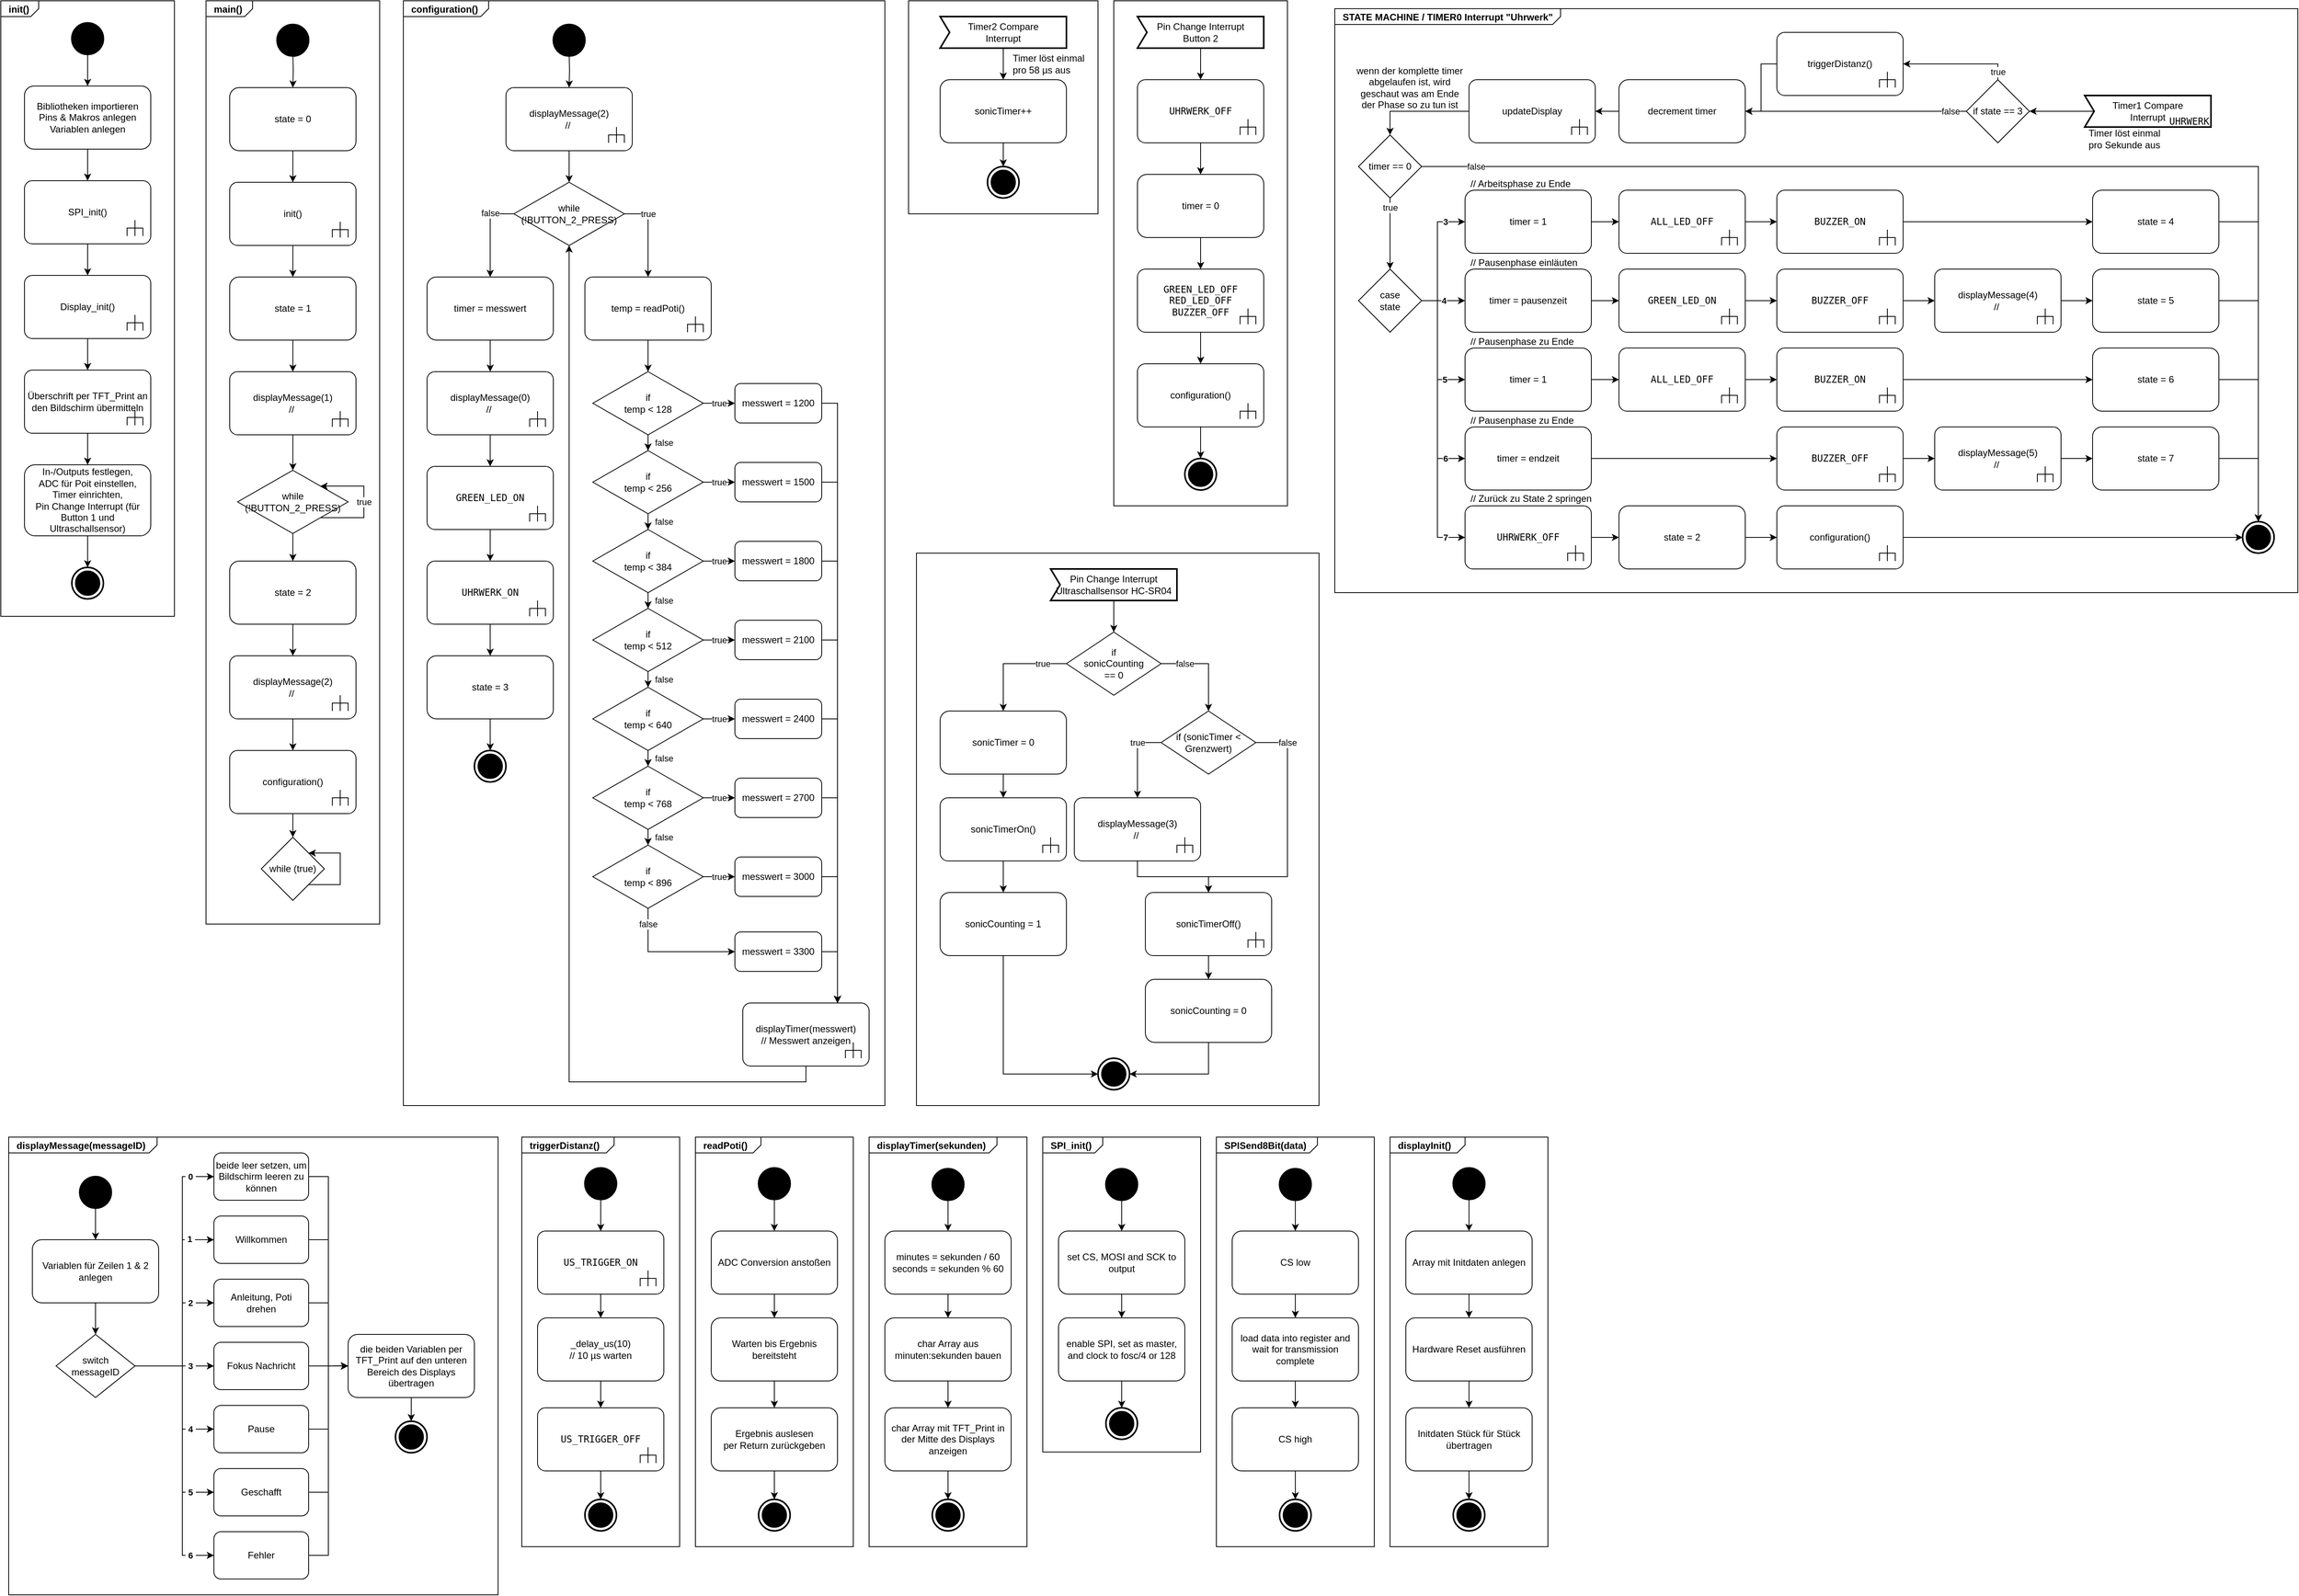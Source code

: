 <mxfile version="20.0.3" type="device" pages="4"><diagram id="XLYMIwFTHhDSSyOTu300" name="main()"><mxGraphModel dx="5899" dy="3435" grid="1" gridSize="10" guides="1" tooltips="1" connect="1" arrows="1" fold="1" page="1" pageScale="1" pageWidth="1169" pageHeight="827" math="0" shadow="0"><root><mxCell id="0"/><mxCell id="1" parent="0"/><mxCell id="63wJK29zufSaamdINJLM-11" style="edgeStyle=orthogonalEdgeStyle;rounded=0;orthogonalLoop=1;jettySize=auto;html=1;exitX=1;exitY=0.5;exitDx=0;exitDy=0;entryX=0;entryY=0.5;entryDx=0;entryDy=0;entryPerimeter=0;" parent="1" source="xz3WMUkWyCJH5bcJtf7o-22" edge="1"><mxGeometry relative="1" as="geometry"><mxPoint x="1070" y="1090" as="targetPoint"/></mxGeometry></mxCell><mxCell id="AhafUySQisBTffDyX53O-8" value="" style="edgeStyle=orthogonalEdgeStyle;rounded=0;orthogonalLoop=1;jettySize=auto;html=1;" parent="1" source="63wJK29zufSaamdINJLM-3" edge="1"><mxGeometry relative="1" as="geometry"><mxPoint x="1270" y="1020" as="targetPoint"/></mxGeometry></mxCell><mxCell id="AhafUySQisBTffDyX53O-4" style="edgeStyle=orthogonalEdgeStyle;rounded=0;orthogonalLoop=1;jettySize=auto;html=1;exitX=1;exitY=0.5;exitDx=0;exitDy=0;exitPerimeter=0;entryX=0;entryY=0.5;entryDx=0;entryDy=0;entryPerimeter=0;" parent="1" target="AhafUySQisBTffDyX53O-2" edge="1"><mxGeometry relative="1" as="geometry"><mxPoint x="1430.0" y="1020" as="sourcePoint"/></mxGeometry></mxCell><mxCell id="ci81S2BP8CJRNkWXJ581-223" value="" style="group" vertex="1" connectable="0" parent="1"><mxGeometry x="-1140" y="30" width="220" height="780" as="geometry"/></mxCell><mxCell id="ci81S2BP8CJRNkWXJ581-222" value="&lt;p style=&quot;margin:0px;margin-top:4px;margin-left:10px;text-align:left;&quot;&gt;&lt;b&gt;init()&lt;/b&gt;&lt;/p&gt;" style="html=1;shape=mxgraph.sysml.package;align=left;spacingLeft=5;verticalAlign=top;spacingTop=-3;labelX=48;html=1;overflow=fill;fontFamily=Helvetica;fontColor=#000000;" vertex="1" parent="ci81S2BP8CJRNkWXJ581-223"><mxGeometry width="220" height="780" as="geometry"/></mxCell><mxCell id="ci81S2BP8CJRNkWXJ581-2" value="" style="shape=ellipse;html=1;fillColor=#000000;strokeWidth=2;verticalLabelPosition=bottom;verticalAlignment=top;perimeter=ellipsePerimeter;" vertex="1" parent="ci81S2BP8CJRNkWXJ581-223"><mxGeometry x="90" y="28" width="40" height="40" as="geometry"/></mxCell><mxCell id="ci81S2BP8CJRNkWXJ581-4" value="Bibliotheken importieren&lt;br&gt;Pins &amp;amp; Makros anlegen&lt;br&gt;Variablen anlegen" style="shape=rect;html=1;rounded=1;whiteSpace=wrap;align=center;" vertex="1" parent="ci81S2BP8CJRNkWXJ581-223"><mxGeometry x="30" y="108" width="160" height="80" as="geometry"/></mxCell><mxCell id="ci81S2BP8CJRNkWXJ581-1" value="" style="edgeStyle=orthogonalEdgeStyle;rounded=0;orthogonalLoop=1;jettySize=auto;html=1;" edge="1" parent="ci81S2BP8CJRNkWXJ581-223" source="ci81S2BP8CJRNkWXJ581-2" target="ci81S2BP8CJRNkWXJ581-4"><mxGeometry relative="1" as="geometry"/></mxCell><mxCell id="ci81S2BP8CJRNkWXJ581-6" value="&lt;div&gt;SPI_init()&lt;/div&gt;" style="html=1;shape=mxgraph.sysml.callBehAct;whiteSpace=wrap;align=center;" vertex="1" parent="ci81S2BP8CJRNkWXJ581-223"><mxGeometry x="30" y="228" width="160" height="80" as="geometry"/></mxCell><mxCell id="ci81S2BP8CJRNkWXJ581-3" value="" style="edgeStyle=orthogonalEdgeStyle;rounded=0;orthogonalLoop=1;jettySize=auto;html=1;" edge="1" parent="ci81S2BP8CJRNkWXJ581-223" source="ci81S2BP8CJRNkWXJ581-4" target="ci81S2BP8CJRNkWXJ581-6"><mxGeometry relative="1" as="geometry"/></mxCell><mxCell id="ci81S2BP8CJRNkWXJ581-11" value="&lt;div&gt;Display_init()&lt;/div&gt;" style="html=1;shape=mxgraph.sysml.callBehAct;whiteSpace=wrap;align=center;" vertex="1" parent="ci81S2BP8CJRNkWXJ581-223"><mxGeometry x="30" y="348" width="160" height="80" as="geometry"/></mxCell><mxCell id="ci81S2BP8CJRNkWXJ581-12" value="" style="edgeStyle=orthogonalEdgeStyle;rounded=0;orthogonalLoop=1;jettySize=auto;html=1;fontFamily=Helvetica;" edge="1" parent="ci81S2BP8CJRNkWXJ581-223" source="ci81S2BP8CJRNkWXJ581-6" target="ci81S2BP8CJRNkWXJ581-11"><mxGeometry relative="1" as="geometry"/></mxCell><mxCell id="ci81S2BP8CJRNkWXJ581-13" value="Überschrift per&amp;nbsp;TFT_Print an den Bildschirm übermitteln" style="html=1;shape=mxgraph.sysml.callBehAct;whiteSpace=wrap;align=center;" vertex="1" parent="ci81S2BP8CJRNkWXJ581-223"><mxGeometry x="30" y="468" width="160" height="80" as="geometry"/></mxCell><mxCell id="ci81S2BP8CJRNkWXJ581-15" value="" style="edgeStyle=orthogonalEdgeStyle;rounded=0;orthogonalLoop=1;jettySize=auto;html=1;fontFamily=Helvetica;" edge="1" parent="ci81S2BP8CJRNkWXJ581-223" source="ci81S2BP8CJRNkWXJ581-11" target="ci81S2BP8CJRNkWXJ581-13"><mxGeometry relative="1" as="geometry"/></mxCell><mxCell id="ci81S2BP8CJRNkWXJ581-14" value="In-/Outputs festlegen,&lt;br&gt;ADC für Poit einstellen,&lt;br&gt;Timer einrichten,&lt;br&gt;Pin Change Interrupt (für Button 1 und Ultraschallsensor)" style="shape=rect;html=1;rounded=1;whiteSpace=wrap;align=center;" vertex="1" parent="ci81S2BP8CJRNkWXJ581-223"><mxGeometry x="30" y="588" width="160" height="90" as="geometry"/></mxCell><mxCell id="ci81S2BP8CJRNkWXJ581-16" value="" style="edgeStyle=orthogonalEdgeStyle;rounded=0;orthogonalLoop=1;jettySize=auto;html=1;fontFamily=Helvetica;" edge="1" parent="ci81S2BP8CJRNkWXJ581-223" source="ci81S2BP8CJRNkWXJ581-13" target="ci81S2BP8CJRNkWXJ581-14"><mxGeometry relative="1" as="geometry"/></mxCell><mxCell id="ci81S2BP8CJRNkWXJ581-106" value="" style="html=1;shape=mxgraph.sysml.actFinal;strokeWidth=2;verticalLabelPosition=bottom;verticalAlignment=top;" vertex="1" parent="ci81S2BP8CJRNkWXJ581-223"><mxGeometry x="90" y="718" width="40" height="40" as="geometry"/></mxCell><mxCell id="ci81S2BP8CJRNkWXJ581-107" style="edgeStyle=orthogonalEdgeStyle;rounded=0;orthogonalLoop=1;jettySize=auto;html=1;exitX=0.5;exitY=1;exitDx=0;exitDy=0;entryX=0.5;entryY=0;entryDx=0;entryDy=0;entryPerimeter=0;fontFamily=Helvetica;fontColor=#000000;" edge="1" parent="ci81S2BP8CJRNkWXJ581-223" source="ci81S2BP8CJRNkWXJ581-14" target="ci81S2BP8CJRNkWXJ581-106"><mxGeometry relative="1" as="geometry"/></mxCell><mxCell id="ci81S2BP8CJRNkWXJ581-225" value="" style="group" vertex="1" connectable="0" parent="1"><mxGeometry x="-880" y="30" width="540" height="1170" as="geometry"/></mxCell><mxCell id="ci81S2BP8CJRNkWXJ581-224" value="&lt;p style=&quot;margin:0px;margin-top:4px;margin-left:10px;text-align:left;&quot;&gt;&lt;b&gt;main()&lt;/b&gt;&lt;/p&gt;" style="html=1;shape=mxgraph.sysml.package;align=left;spacingLeft=5;verticalAlign=top;spacingTop=-3;labelX=59.67;html=1;overflow=fill;fontFamily=Helvetica;fontColor=#000000;" vertex="1" parent="ci81S2BP8CJRNkWXJ581-225"><mxGeometry width="220" height="1170" as="geometry"/></mxCell><mxCell id="MIXKuaWfCfIsB7cuAi_N-1" value="" style="shape=ellipse;html=1;fillColor=#000000;strokeWidth=2;verticalLabelPosition=bottom;verticalAlignment=top;perimeter=ellipsePerimeter;" parent="ci81S2BP8CJRNkWXJ581-225" vertex="1"><mxGeometry x="90" y="30" width="40" height="40" as="geometry"/></mxCell><mxCell id="63wJK29zufSaamdINJLM-5" value="init()" style="html=1;shape=mxgraph.sysml.callBehAct;whiteSpace=wrap;align=center;" parent="ci81S2BP8CJRNkWXJ581-225" vertex="1"><mxGeometry x="30" y="230" width="160" height="80" as="geometry"/></mxCell><mxCell id="ci81S2BP8CJRNkWXJ581-23" value="" style="edgeStyle=orthogonalEdgeStyle;rounded=0;orthogonalLoop=1;jettySize=auto;html=1;fontFamily=Helvetica;fontColor=#FFFFFF;" edge="1" parent="ci81S2BP8CJRNkWXJ581-225" source="ci81S2BP8CJRNkWXJ581-19" target="63wJK29zufSaamdINJLM-5"><mxGeometry relative="1" as="geometry"/></mxCell><mxCell id="ci81S2BP8CJRNkWXJ581-19" value="state = 0" style="shape=rect;html=1;rounded=1;whiteSpace=wrap;align=center;" vertex="1" parent="ci81S2BP8CJRNkWXJ581-225"><mxGeometry x="30" y="110" width="160" height="80" as="geometry"/></mxCell><mxCell id="ci81S2BP8CJRNkWXJ581-21" value="" style="edgeStyle=orthogonalEdgeStyle;rounded=0;orthogonalLoop=1;jettySize=auto;html=1;fontFamily=Helvetica;fontColor=#FFFFFF;" edge="1" parent="ci81S2BP8CJRNkWXJ581-225" target="ci81S2BP8CJRNkWXJ581-19"><mxGeometry relative="1" as="geometry"><mxPoint x="110" y="65" as="sourcePoint"/></mxGeometry></mxCell><mxCell id="ci81S2BP8CJRNkWXJ581-24" value="state = 1" style="shape=rect;html=1;rounded=1;whiteSpace=wrap;align=center;" vertex="1" parent="ci81S2BP8CJRNkWXJ581-225"><mxGeometry x="30" y="350" width="160" height="80" as="geometry"/></mxCell><mxCell id="ci81S2BP8CJRNkWXJ581-25" value="" style="edgeStyle=orthogonalEdgeStyle;rounded=0;orthogonalLoop=1;jettySize=auto;html=1;fontFamily=Helvetica;fontColor=#FFFFFF;" edge="1" parent="ci81S2BP8CJRNkWXJ581-225" source="63wJK29zufSaamdINJLM-5" target="ci81S2BP8CJRNkWXJ581-24"><mxGeometry relative="1" as="geometry"/></mxCell><mxCell id="ci81S2BP8CJRNkWXJ581-26" value="&lt;code&gt;&lt;font face=&quot;Helvetica&quot;&gt;&lt;span class=&quot;n&quot;&gt;displayMessage&lt;/span&gt;&lt;span class=&quot;p&quot;&gt;(&lt;/span&gt;&lt;span class=&quot;mi&quot;&gt;1&lt;/span&gt;&lt;span class=&quot;p&quot;&gt;)&lt;br&gt;//&amp;nbsp;&lt;br&gt;&lt;/span&gt;&lt;/font&gt;&lt;/code&gt;" style="html=1;shape=mxgraph.sysml.callBehAct;whiteSpace=wrap;align=center;fontFamily=Helvetica;" vertex="1" parent="ci81S2BP8CJRNkWXJ581-225"><mxGeometry x="30" y="470" width="160" height="80" as="geometry"/></mxCell><mxCell id="ci81S2BP8CJRNkWXJ581-29" value="" style="edgeStyle=orthogonalEdgeStyle;rounded=0;orthogonalLoop=1;jettySize=auto;html=1;fontFamily=Helvetica;fontColor=#000000;" edge="1" parent="ci81S2BP8CJRNkWXJ581-225" source="ci81S2BP8CJRNkWXJ581-24" target="ci81S2BP8CJRNkWXJ581-26"><mxGeometry relative="1" as="geometry"/></mxCell><mxCell id="ci81S2BP8CJRNkWXJ581-27" value="while (!BUTTON_2_PRESS)" style="rhombus;whiteSpace=wrap;html=1;" vertex="1" parent="ci81S2BP8CJRNkWXJ581-225"><mxGeometry x="40" y="595" width="140" height="80" as="geometry"/></mxCell><mxCell id="ci81S2BP8CJRNkWXJ581-30" value="" style="edgeStyle=orthogonalEdgeStyle;rounded=0;orthogonalLoop=1;jettySize=auto;html=1;fontFamily=Helvetica;fontColor=#000000;" edge="1" parent="ci81S2BP8CJRNkWXJ581-225" source="ci81S2BP8CJRNkWXJ581-26" target="ci81S2BP8CJRNkWXJ581-27"><mxGeometry relative="1" as="geometry"/></mxCell><mxCell id="ci81S2BP8CJRNkWXJ581-28" value="true" style="edgeStyle=orthogonalEdgeStyle;rounded=0;orthogonalLoop=1;jettySize=auto;html=1;exitX=1;exitY=1;exitDx=0;exitDy=0;entryX=1;entryY=0;entryDx=0;entryDy=0;fontFamily=Helvetica;fontColor=#000000;" edge="1" parent="ci81S2BP8CJRNkWXJ581-225" source="ci81S2BP8CJRNkWXJ581-27" target="ci81S2BP8CJRNkWXJ581-27"><mxGeometry relative="1" as="geometry"><Array as="points"><mxPoint x="200" y="655"/><mxPoint x="200" y="615"/></Array></mxGeometry></mxCell><mxCell id="ci81S2BP8CJRNkWXJ581-31" value="state = 2" style="shape=rect;html=1;rounded=1;whiteSpace=wrap;align=center;" vertex="1" parent="ci81S2BP8CJRNkWXJ581-225"><mxGeometry x="30" y="710" width="160" height="80" as="geometry"/></mxCell><mxCell id="ci81S2BP8CJRNkWXJ581-32" value="" style="edgeStyle=orthogonalEdgeStyle;rounded=0;orthogonalLoop=1;jettySize=auto;html=1;fontFamily=Helvetica;fontColor=#000000;" edge="1" parent="ci81S2BP8CJRNkWXJ581-225" source="ci81S2BP8CJRNkWXJ581-27" target="ci81S2BP8CJRNkWXJ581-31"><mxGeometry relative="1" as="geometry"/></mxCell><mxCell id="ci81S2BP8CJRNkWXJ581-33" value="&lt;code&gt;&lt;font face=&quot;Helvetica&quot;&gt;&lt;span class=&quot;n&quot;&gt;displayMessage&lt;/span&gt;&lt;span class=&quot;p&quot;&gt;(&lt;/span&gt;&lt;span class=&quot;mi&quot;&gt;2&lt;/span&gt;&lt;span class=&quot;p&quot;&gt;)&lt;br&gt;//&amp;nbsp;&lt;br&gt;&lt;/span&gt;&lt;/font&gt;&lt;/code&gt;" style="html=1;shape=mxgraph.sysml.callBehAct;whiteSpace=wrap;align=center;fontFamily=Helvetica;" vertex="1" parent="ci81S2BP8CJRNkWXJ581-225"><mxGeometry x="30" y="830" width="160" height="80" as="geometry"/></mxCell><mxCell id="ci81S2BP8CJRNkWXJ581-34" value="" style="edgeStyle=orthogonalEdgeStyle;rounded=0;orthogonalLoop=1;jettySize=auto;html=1;fontFamily=Helvetica;fontColor=#000000;" edge="1" parent="ci81S2BP8CJRNkWXJ581-225" source="ci81S2BP8CJRNkWXJ581-31" target="ci81S2BP8CJRNkWXJ581-33"><mxGeometry relative="1" as="geometry"/></mxCell><mxCell id="ci81S2BP8CJRNkWXJ581-35" value="configuration()" style="html=1;shape=mxgraph.sysml.callBehAct;whiteSpace=wrap;align=center;" vertex="1" parent="ci81S2BP8CJRNkWXJ581-225"><mxGeometry x="30" y="950" width="160" height="80" as="geometry"/></mxCell><mxCell id="ci81S2BP8CJRNkWXJ581-36" value="" style="edgeStyle=orthogonalEdgeStyle;rounded=0;orthogonalLoop=1;jettySize=auto;html=1;fontFamily=Helvetica;fontColor=#000000;" edge="1" parent="ci81S2BP8CJRNkWXJ581-225" source="ci81S2BP8CJRNkWXJ581-33" target="ci81S2BP8CJRNkWXJ581-35"><mxGeometry relative="1" as="geometry"/></mxCell><mxCell id="ci81S2BP8CJRNkWXJ581-37" value="while (true)" style="rhombus;whiteSpace=wrap;html=1;" vertex="1" parent="ci81S2BP8CJRNkWXJ581-225"><mxGeometry x="70" y="1060" width="80" height="80" as="geometry"/></mxCell><mxCell id="ci81S2BP8CJRNkWXJ581-39" value="" style="edgeStyle=orthogonalEdgeStyle;rounded=0;orthogonalLoop=1;jettySize=auto;html=1;fontFamily=Helvetica;fontColor=#000000;" edge="1" parent="ci81S2BP8CJRNkWXJ581-225" source="ci81S2BP8CJRNkWXJ581-35" target="ci81S2BP8CJRNkWXJ581-37"><mxGeometry relative="1" as="geometry"/></mxCell><mxCell id="ci81S2BP8CJRNkWXJ581-38" style="edgeStyle=orthogonalEdgeStyle;rounded=0;orthogonalLoop=1;jettySize=auto;html=1;exitX=1;exitY=1;exitDx=0;exitDy=0;entryX=1;entryY=0;entryDx=0;entryDy=0;" edge="1" parent="ci81S2BP8CJRNkWXJ581-225" source="ci81S2BP8CJRNkWXJ581-37" target="ci81S2BP8CJRNkWXJ581-37"><mxGeometry relative="1" as="geometry"><Array as="points"><mxPoint x="170" y="1120"/><mxPoint x="170" y="1080"/></Array></mxGeometry></mxCell><mxCell id="ci81S2BP8CJRNkWXJ581-229" value="" style="group" vertex="1" connectable="0" parent="1"><mxGeometry x="-630" y="30" width="610" height="1400" as="geometry"/></mxCell><mxCell id="ci81S2BP8CJRNkWXJ581-226" value="&lt;p style=&quot;margin:0px;margin-top:4px;margin-left:10px;text-align:left;&quot;&gt;&lt;b&gt;configuration()&lt;/b&gt;&lt;/p&gt;" style="html=1;shape=mxgraph.sysml.package;align=left;spacingLeft=5;verticalAlign=top;spacingTop=-3;labelX=108.8;html=1;overflow=fill;fontFamily=Helvetica;fontColor=#000000;" vertex="1" parent="ci81S2BP8CJRNkWXJ581-229"><mxGeometry width="610" height="1400" as="geometry"/></mxCell><mxCell id="ci81S2BP8CJRNkWXJ581-43" value="" style="shape=ellipse;html=1;fillColor=#000000;strokeWidth=2;verticalLabelPosition=bottom;verticalAlignment=top;perimeter=ellipsePerimeter;" vertex="1" parent="ci81S2BP8CJRNkWXJ581-229"><mxGeometry x="190" y="30" width="40" height="40" as="geometry"/></mxCell><mxCell id="ci81S2BP8CJRNkWXJ581-48" value="&lt;code&gt;&lt;font face=&quot;Helvetica&quot;&gt;&lt;span class=&quot;n&quot;&gt;displayMessage&lt;/span&gt;&lt;span class=&quot;p&quot;&gt;(&lt;/span&gt;&lt;span class=&quot;mi&quot;&gt;2&lt;/span&gt;&lt;span class=&quot;p&quot;&gt;)&lt;br&gt;//&amp;nbsp;&lt;br&gt;&lt;/span&gt;&lt;/font&gt;&lt;/code&gt;" style="html=1;shape=mxgraph.sysml.callBehAct;whiteSpace=wrap;align=center;fontFamily=Helvetica;" vertex="1" parent="ci81S2BP8CJRNkWXJ581-229"><mxGeometry x="130" y="110" width="160" height="80" as="geometry"/></mxCell><mxCell id="ci81S2BP8CJRNkWXJ581-47" value="" style="edgeStyle=orthogonalEdgeStyle;rounded=0;orthogonalLoop=1;jettySize=auto;html=1;fontFamily=Helvetica;fontColor=#000000;entryX=0.5;entryY=0;entryDx=0;entryDy=0;entryPerimeter=0;" edge="1" parent="ci81S2BP8CJRNkWXJ581-229" target="ci81S2BP8CJRNkWXJ581-48"><mxGeometry relative="1" as="geometry"><mxPoint x="210" y="65" as="sourcePoint"/><mxPoint x="210" y="120" as="targetPoint"/></mxGeometry></mxCell><mxCell id="ci81S2BP8CJRNkWXJ581-49" value="while (!BUTTON_2_PRESS)" style="rhombus;whiteSpace=wrap;html=1;" vertex="1" parent="ci81S2BP8CJRNkWXJ581-229"><mxGeometry x="140" y="230" width="140" height="80" as="geometry"/></mxCell><mxCell id="ci81S2BP8CJRNkWXJ581-51" value="" style="edgeStyle=orthogonalEdgeStyle;rounded=0;orthogonalLoop=1;jettySize=auto;html=1;fontFamily=Helvetica;fontColor=#000000;" edge="1" parent="ci81S2BP8CJRNkWXJ581-229" source="ci81S2BP8CJRNkWXJ581-48" target="ci81S2BP8CJRNkWXJ581-49"><mxGeometry relative="1" as="geometry"/></mxCell><mxCell id="ci81S2BP8CJRNkWXJ581-50" value="&lt;code&gt;&lt;font face=&quot;Helvetica&quot;&gt;&lt;span class=&quot;p&quot;&gt;temp = readPoti()&lt;br&gt;&lt;/span&gt;&lt;/font&gt;&lt;/code&gt;" style="html=1;shape=mxgraph.sysml.callBehAct;whiteSpace=wrap;align=center;fontFamily=Helvetica;" vertex="1" parent="ci81S2BP8CJRNkWXJ581-229"><mxGeometry x="230" y="350" width="160" height="80" as="geometry"/></mxCell><mxCell id="ci81S2BP8CJRNkWXJ581-93" value="true" style="edgeStyle=orthogonalEdgeStyle;rounded=0;orthogonalLoop=1;jettySize=auto;html=1;exitX=1;exitY=0.5;exitDx=0;exitDy=0;entryX=0.5;entryY=0;entryDx=0;entryDy=0;entryPerimeter=0;fontFamily=Helvetica;fontColor=#000000;" edge="1" parent="ci81S2BP8CJRNkWXJ581-229" source="ci81S2BP8CJRNkWXJ581-49" target="ci81S2BP8CJRNkWXJ581-50"><mxGeometry x="-0.455" relative="1" as="geometry"><mxPoint as="offset"/></mxGeometry></mxCell><mxCell id="ci81S2BP8CJRNkWXJ581-53" value="if&lt;br&gt;temp &amp;lt; 128" style="rhombus;whiteSpace=wrap;html=1;" vertex="1" parent="ci81S2BP8CJRNkWXJ581-229"><mxGeometry x="240" y="470" width="140" height="80" as="geometry"/></mxCell><mxCell id="ci81S2BP8CJRNkWXJ581-61" value="" style="edgeStyle=orthogonalEdgeStyle;rounded=0;orthogonalLoop=1;jettySize=auto;html=1;fontFamily=Helvetica;fontColor=#000000;" edge="1" parent="ci81S2BP8CJRNkWXJ581-229" source="ci81S2BP8CJRNkWXJ581-50" target="ci81S2BP8CJRNkWXJ581-53"><mxGeometry relative="1" as="geometry"/></mxCell><mxCell id="ci81S2BP8CJRNkWXJ581-54" value="if&lt;br&gt;temp &amp;lt; 256" style="rhombus;whiteSpace=wrap;html=1;" vertex="1" parent="ci81S2BP8CJRNkWXJ581-229"><mxGeometry x="240" y="570" width="140" height="80" as="geometry"/></mxCell><mxCell id="ci81S2BP8CJRNkWXJ581-62" value="false" style="edgeStyle=orthogonalEdgeStyle;rounded=0;orthogonalLoop=1;jettySize=auto;html=1;fontFamily=Helvetica;fontColor=#000000;" edge="1" parent="ci81S2BP8CJRNkWXJ581-229" source="ci81S2BP8CJRNkWXJ581-53" target="ci81S2BP8CJRNkWXJ581-54"><mxGeometry x="0.667" y="20" relative="1" as="geometry"><mxPoint as="offset"/></mxGeometry></mxCell><mxCell id="ci81S2BP8CJRNkWXJ581-55" value="if&lt;br&gt;temp &amp;lt; 384" style="rhombus;whiteSpace=wrap;html=1;" vertex="1" parent="ci81S2BP8CJRNkWXJ581-229"><mxGeometry x="240" y="670" width="140" height="80" as="geometry"/></mxCell><mxCell id="ci81S2BP8CJRNkWXJ581-63" value="false" style="edgeStyle=orthogonalEdgeStyle;rounded=0;orthogonalLoop=1;jettySize=auto;html=1;fontFamily=Helvetica;fontColor=#000000;" edge="1" parent="ci81S2BP8CJRNkWXJ581-229" source="ci81S2BP8CJRNkWXJ581-54" target="ci81S2BP8CJRNkWXJ581-55"><mxGeometry x="0.667" y="20" relative="1" as="geometry"><mxPoint as="offset"/></mxGeometry></mxCell><mxCell id="ci81S2BP8CJRNkWXJ581-56" value="if&lt;br&gt;temp &amp;lt; 512" style="rhombus;whiteSpace=wrap;html=1;" vertex="1" parent="ci81S2BP8CJRNkWXJ581-229"><mxGeometry x="240" y="770" width="140" height="80" as="geometry"/></mxCell><mxCell id="ci81S2BP8CJRNkWXJ581-64" value="false" style="edgeStyle=orthogonalEdgeStyle;rounded=0;orthogonalLoop=1;jettySize=auto;html=1;fontFamily=Helvetica;fontColor=#000000;" edge="1" parent="ci81S2BP8CJRNkWXJ581-229" source="ci81S2BP8CJRNkWXJ581-55" target="ci81S2BP8CJRNkWXJ581-56"><mxGeometry x="0.667" y="20" relative="1" as="geometry"><mxPoint as="offset"/></mxGeometry></mxCell><mxCell id="ci81S2BP8CJRNkWXJ581-57" value="if&lt;br&gt;temp &amp;lt; 640" style="rhombus;whiteSpace=wrap;html=1;" vertex="1" parent="ci81S2BP8CJRNkWXJ581-229"><mxGeometry x="240" y="870" width="140" height="80" as="geometry"/></mxCell><mxCell id="ci81S2BP8CJRNkWXJ581-65" value="false" style="edgeStyle=orthogonalEdgeStyle;rounded=0;orthogonalLoop=1;jettySize=auto;html=1;fontFamily=Helvetica;fontColor=#000000;" edge="1" parent="ci81S2BP8CJRNkWXJ581-229" source="ci81S2BP8CJRNkWXJ581-56" target="ci81S2BP8CJRNkWXJ581-57"><mxGeometry x="0.667" y="20" relative="1" as="geometry"><mxPoint as="offset"/></mxGeometry></mxCell><mxCell id="ci81S2BP8CJRNkWXJ581-58" value="if&lt;br&gt;temp &amp;lt; 768" style="rhombus;whiteSpace=wrap;html=1;" vertex="1" parent="ci81S2BP8CJRNkWXJ581-229"><mxGeometry x="240" y="970" width="140" height="80" as="geometry"/></mxCell><mxCell id="ci81S2BP8CJRNkWXJ581-66" value="false" style="edgeStyle=orthogonalEdgeStyle;rounded=0;orthogonalLoop=1;jettySize=auto;html=1;fontFamily=Helvetica;fontColor=#000000;" edge="1" parent="ci81S2BP8CJRNkWXJ581-229" source="ci81S2BP8CJRNkWXJ581-57" target="ci81S2BP8CJRNkWXJ581-58"><mxGeometry x="0.667" y="20" relative="1" as="geometry"><mxPoint as="offset"/></mxGeometry></mxCell><mxCell id="ci81S2BP8CJRNkWXJ581-59" value="if&lt;br&gt;temp &amp;lt; 896" style="rhombus;whiteSpace=wrap;html=1;" vertex="1" parent="ci81S2BP8CJRNkWXJ581-229"><mxGeometry x="240" y="1070" width="140" height="80" as="geometry"/></mxCell><mxCell id="ci81S2BP8CJRNkWXJ581-67" value="false" style="edgeStyle=orthogonalEdgeStyle;rounded=0;orthogonalLoop=1;jettySize=auto;html=1;fontFamily=Helvetica;fontColor=#000000;" edge="1" parent="ci81S2BP8CJRNkWXJ581-229" source="ci81S2BP8CJRNkWXJ581-58" target="ci81S2BP8CJRNkWXJ581-59"><mxGeometry x="0.667" y="20" relative="1" as="geometry"><mxPoint as="offset"/></mxGeometry></mxCell><mxCell id="ci81S2BP8CJRNkWXJ581-68" value="messwert = 1200" style="shape=rect;html=1;rounded=1;whiteSpace=wrap;align=center;" vertex="1" parent="ci81S2BP8CJRNkWXJ581-229"><mxGeometry x="420" y="485" width="110" height="50" as="geometry"/></mxCell><mxCell id="ci81S2BP8CJRNkWXJ581-77" value="true" style="edgeStyle=orthogonalEdgeStyle;rounded=0;orthogonalLoop=1;jettySize=auto;html=1;fontFamily=Helvetica;fontColor=#000000;" edge="1" parent="ci81S2BP8CJRNkWXJ581-229" source="ci81S2BP8CJRNkWXJ581-53" target="ci81S2BP8CJRNkWXJ581-68"><mxGeometry relative="1" as="geometry"><mxPoint as="offset"/></mxGeometry></mxCell><mxCell id="ci81S2BP8CJRNkWXJ581-69" value="messwert = 1500" style="shape=rect;html=1;rounded=1;whiteSpace=wrap;align=center;" vertex="1" parent="ci81S2BP8CJRNkWXJ581-229"><mxGeometry x="420" y="585" width="110" height="50" as="geometry"/></mxCell><mxCell id="ci81S2BP8CJRNkWXJ581-78" value="true" style="edgeStyle=orthogonalEdgeStyle;rounded=0;orthogonalLoop=1;jettySize=auto;html=1;fontFamily=Helvetica;fontColor=#000000;" edge="1" parent="ci81S2BP8CJRNkWXJ581-229" source="ci81S2BP8CJRNkWXJ581-54" target="ci81S2BP8CJRNkWXJ581-69"><mxGeometry relative="1" as="geometry"><Array as="points"><mxPoint x="390" y="610"/><mxPoint x="390" y="610"/></Array><mxPoint as="offset"/></mxGeometry></mxCell><mxCell id="ci81S2BP8CJRNkWXJ581-70" value="messwert = 1800" style="shape=rect;html=1;rounded=1;whiteSpace=wrap;align=center;" vertex="1" parent="ci81S2BP8CJRNkWXJ581-229"><mxGeometry x="420" y="685" width="110" height="50" as="geometry"/></mxCell><mxCell id="ci81S2BP8CJRNkWXJ581-79" value="true" style="edgeStyle=orthogonalEdgeStyle;rounded=0;orthogonalLoop=1;jettySize=auto;html=1;fontFamily=Helvetica;fontColor=#000000;" edge="1" parent="ci81S2BP8CJRNkWXJ581-229" source="ci81S2BP8CJRNkWXJ581-55" target="ci81S2BP8CJRNkWXJ581-70"><mxGeometry relative="1" as="geometry"/></mxCell><mxCell id="ci81S2BP8CJRNkWXJ581-71" value="messwert = 2100" style="shape=rect;html=1;rounded=1;whiteSpace=wrap;align=center;" vertex="1" parent="ci81S2BP8CJRNkWXJ581-229"><mxGeometry x="420" y="785" width="110" height="50" as="geometry"/></mxCell><mxCell id="ci81S2BP8CJRNkWXJ581-80" value="true" style="edgeStyle=orthogonalEdgeStyle;rounded=0;orthogonalLoop=1;jettySize=auto;html=1;fontFamily=Helvetica;fontColor=#000000;" edge="1" parent="ci81S2BP8CJRNkWXJ581-229" source="ci81S2BP8CJRNkWXJ581-56" target="ci81S2BP8CJRNkWXJ581-71"><mxGeometry relative="1" as="geometry"/></mxCell><mxCell id="ci81S2BP8CJRNkWXJ581-72" value="messwert = 2400" style="shape=rect;html=1;rounded=1;whiteSpace=wrap;align=center;" vertex="1" parent="ci81S2BP8CJRNkWXJ581-229"><mxGeometry x="420" y="885" width="110" height="50" as="geometry"/></mxCell><mxCell id="ci81S2BP8CJRNkWXJ581-81" value="true" style="edgeStyle=orthogonalEdgeStyle;rounded=0;orthogonalLoop=1;jettySize=auto;html=1;fontFamily=Helvetica;fontColor=#000000;" edge="1" parent="ci81S2BP8CJRNkWXJ581-229" source="ci81S2BP8CJRNkWXJ581-57" target="ci81S2BP8CJRNkWXJ581-72"><mxGeometry relative="1" as="geometry"/></mxCell><mxCell id="ci81S2BP8CJRNkWXJ581-73" value="messwert = 2700" style="shape=rect;html=1;rounded=1;whiteSpace=wrap;align=center;" vertex="1" parent="ci81S2BP8CJRNkWXJ581-229"><mxGeometry x="420" y="985" width="110" height="50" as="geometry"/></mxCell><mxCell id="ci81S2BP8CJRNkWXJ581-82" value="true" style="edgeStyle=orthogonalEdgeStyle;rounded=0;orthogonalLoop=1;jettySize=auto;html=1;fontFamily=Helvetica;fontColor=#000000;" edge="1" parent="ci81S2BP8CJRNkWXJ581-229" source="ci81S2BP8CJRNkWXJ581-58" target="ci81S2BP8CJRNkWXJ581-73"><mxGeometry relative="1" as="geometry"/></mxCell><mxCell id="ci81S2BP8CJRNkWXJ581-74" value="messwert = 3000" style="shape=rect;html=1;rounded=1;whiteSpace=wrap;align=center;" vertex="1" parent="ci81S2BP8CJRNkWXJ581-229"><mxGeometry x="420" y="1085" width="110" height="50" as="geometry"/></mxCell><mxCell id="ci81S2BP8CJRNkWXJ581-83" value="true" style="edgeStyle=orthogonalEdgeStyle;rounded=0;orthogonalLoop=1;jettySize=auto;html=1;fontFamily=Helvetica;fontColor=#000000;" edge="1" parent="ci81S2BP8CJRNkWXJ581-229" source="ci81S2BP8CJRNkWXJ581-59" target="ci81S2BP8CJRNkWXJ581-74"><mxGeometry relative="1" as="geometry"/></mxCell><mxCell id="ci81S2BP8CJRNkWXJ581-75" value="messwert = 3300" style="shape=rect;html=1;rounded=1;whiteSpace=wrap;align=center;" vertex="1" parent="ci81S2BP8CJRNkWXJ581-229"><mxGeometry x="420" y="1180" width="110" height="50" as="geometry"/></mxCell><mxCell id="ci81S2BP8CJRNkWXJ581-92" value="false" style="edgeStyle=orthogonalEdgeStyle;rounded=0;orthogonalLoop=1;jettySize=auto;html=1;exitX=0.5;exitY=1;exitDx=0;exitDy=0;entryX=0;entryY=0.5;entryDx=0;entryDy=0;fontFamily=Helvetica;fontColor=#000000;" edge="1" parent="ci81S2BP8CJRNkWXJ581-229" source="ci81S2BP8CJRNkWXJ581-59" target="ci81S2BP8CJRNkWXJ581-75"><mxGeometry x="-0.758" relative="1" as="geometry"><mxPoint as="offset"/></mxGeometry></mxCell><mxCell id="ci81S2BP8CJRNkWXJ581-94" style="edgeStyle=orthogonalEdgeStyle;rounded=0;orthogonalLoop=1;jettySize=auto;html=1;exitX=0.5;exitY=1;exitDx=0;exitDy=0;exitPerimeter=0;fontFamily=Helvetica;fontColor=#000000;entryX=0.5;entryY=1;entryDx=0;entryDy=0;" edge="1" parent="ci81S2BP8CJRNkWXJ581-229" source="ci81S2BP8CJRNkWXJ581-76" target="ci81S2BP8CJRNkWXJ581-49"><mxGeometry relative="1" as="geometry"><mxPoint x="180" y="820" as="targetPoint"/></mxGeometry></mxCell><mxCell id="ci81S2BP8CJRNkWXJ581-76" value="displayTimer(messwert)&lt;br&gt;// Messwert anzeigen" style="html=1;shape=mxgraph.sysml.callBehAct;whiteSpace=wrap;align=center;" vertex="1" parent="ci81S2BP8CJRNkWXJ581-229"><mxGeometry x="430" y="1270" width="160" height="80" as="geometry"/></mxCell><mxCell id="ci81S2BP8CJRNkWXJ581-91" style="edgeStyle=orthogonalEdgeStyle;rounded=0;orthogonalLoop=1;jettySize=auto;html=1;exitX=1;exitY=0.5;exitDx=0;exitDy=0;entryX=0.75;entryY=0;entryDx=0;entryDy=0;entryPerimeter=0;fontFamily=Helvetica;fontColor=#000000;" edge="1" parent="ci81S2BP8CJRNkWXJ581-229" source="ci81S2BP8CJRNkWXJ581-68" target="ci81S2BP8CJRNkWXJ581-76"><mxGeometry relative="1" as="geometry"/></mxCell><mxCell id="ci81S2BP8CJRNkWXJ581-90" style="edgeStyle=orthogonalEdgeStyle;rounded=0;orthogonalLoop=1;jettySize=auto;html=1;exitX=1;exitY=0.5;exitDx=0;exitDy=0;entryX=0.75;entryY=0;entryDx=0;entryDy=0;entryPerimeter=0;fontFamily=Helvetica;fontColor=#000000;" edge="1" parent="ci81S2BP8CJRNkWXJ581-229" source="ci81S2BP8CJRNkWXJ581-69" target="ci81S2BP8CJRNkWXJ581-76"><mxGeometry relative="1" as="geometry"/></mxCell><mxCell id="ci81S2BP8CJRNkWXJ581-89" style="edgeStyle=orthogonalEdgeStyle;rounded=0;orthogonalLoop=1;jettySize=auto;html=1;exitX=1;exitY=0.5;exitDx=0;exitDy=0;fontFamily=Helvetica;fontColor=#000000;entryX=0.75;entryY=0;entryDx=0;entryDy=0;entryPerimeter=0;" edge="1" parent="ci81S2BP8CJRNkWXJ581-229" source="ci81S2BP8CJRNkWXJ581-70" target="ci81S2BP8CJRNkWXJ581-76"><mxGeometry relative="1" as="geometry"><mxPoint x="600" y="1250" as="targetPoint"/></mxGeometry></mxCell><mxCell id="ci81S2BP8CJRNkWXJ581-88" style="edgeStyle=orthogonalEdgeStyle;rounded=0;orthogonalLoop=1;jettySize=auto;html=1;exitX=1;exitY=0.5;exitDx=0;exitDy=0;entryX=0.75;entryY=0;entryDx=0;entryDy=0;entryPerimeter=0;fontFamily=Helvetica;fontColor=#000000;" edge="1" parent="ci81S2BP8CJRNkWXJ581-229" source="ci81S2BP8CJRNkWXJ581-71" target="ci81S2BP8CJRNkWXJ581-76"><mxGeometry relative="1" as="geometry"/></mxCell><mxCell id="ci81S2BP8CJRNkWXJ581-87" style="edgeStyle=orthogonalEdgeStyle;rounded=0;orthogonalLoop=1;jettySize=auto;html=1;exitX=1;exitY=0.5;exitDx=0;exitDy=0;fontFamily=Helvetica;fontColor=#000000;entryX=0.75;entryY=0;entryDx=0;entryDy=0;entryPerimeter=0;" edge="1" parent="ci81S2BP8CJRNkWXJ581-229" source="ci81S2BP8CJRNkWXJ581-72" target="ci81S2BP8CJRNkWXJ581-76"><mxGeometry relative="1" as="geometry"><mxPoint x="610" y="1220" as="targetPoint"/></mxGeometry></mxCell><mxCell id="ci81S2BP8CJRNkWXJ581-86" style="edgeStyle=orthogonalEdgeStyle;rounded=0;orthogonalLoop=1;jettySize=auto;html=1;exitX=1;exitY=0.5;exitDx=0;exitDy=0;fontFamily=Helvetica;fontColor=#000000;entryX=0.75;entryY=0;entryDx=0;entryDy=0;entryPerimeter=0;" edge="1" parent="ci81S2BP8CJRNkWXJ581-229" source="ci81S2BP8CJRNkWXJ581-73" target="ci81S2BP8CJRNkWXJ581-76"><mxGeometry relative="1" as="geometry"><mxPoint x="580" y="1210" as="targetPoint"/></mxGeometry></mxCell><mxCell id="ci81S2BP8CJRNkWXJ581-85" style="edgeStyle=orthogonalEdgeStyle;rounded=0;orthogonalLoop=1;jettySize=auto;html=1;exitX=1;exitY=0.5;exitDx=0;exitDy=0;entryX=0.75;entryY=0;entryDx=0;entryDy=0;entryPerimeter=0;fontFamily=Helvetica;fontColor=#000000;" edge="1" parent="ci81S2BP8CJRNkWXJ581-229" source="ci81S2BP8CJRNkWXJ581-74" target="ci81S2BP8CJRNkWXJ581-76"><mxGeometry relative="1" as="geometry"/></mxCell><mxCell id="ci81S2BP8CJRNkWXJ581-84" style="edgeStyle=orthogonalEdgeStyle;rounded=0;orthogonalLoop=1;jettySize=auto;html=1;exitX=1;exitY=0.5;exitDx=0;exitDy=0;entryX=0.75;entryY=0;entryDx=0;entryDy=0;entryPerimeter=0;fontFamily=Helvetica;fontColor=#000000;" edge="1" parent="ci81S2BP8CJRNkWXJ581-229" source="ci81S2BP8CJRNkWXJ581-75" target="ci81S2BP8CJRNkWXJ581-76"><mxGeometry relative="1" as="geometry"/></mxCell><mxCell id="ci81S2BP8CJRNkWXJ581-95" value="timer = messwert" style="shape=rect;html=1;rounded=1;whiteSpace=wrap;align=center;" vertex="1" parent="ci81S2BP8CJRNkWXJ581-229"><mxGeometry x="30" y="350" width="160" height="80" as="geometry"/></mxCell><mxCell id="ci81S2BP8CJRNkWXJ581-96" value="false" style="edgeStyle=orthogonalEdgeStyle;rounded=0;orthogonalLoop=1;jettySize=auto;html=1;exitX=0;exitY=0.5;exitDx=0;exitDy=0;entryX=0.5;entryY=0;entryDx=0;entryDy=0;fontFamily=Helvetica;fontColor=#000000;" edge="1" parent="ci81S2BP8CJRNkWXJ581-229" source="ci81S2BP8CJRNkWXJ581-49" target="ci81S2BP8CJRNkWXJ581-95"><mxGeometry x="-0.455" relative="1" as="geometry"><mxPoint y="-1" as="offset"/></mxGeometry></mxCell><mxCell id="ci81S2BP8CJRNkWXJ581-97" value="&lt;code&gt;&lt;font face=&quot;Helvetica&quot;&gt;&lt;span class=&quot;n&quot;&gt;displayMessage&lt;/span&gt;&lt;span class=&quot;p&quot;&gt;(&lt;/span&gt;&lt;span class=&quot;mi&quot;&gt;0&lt;/span&gt;&lt;span class=&quot;p&quot;&gt;)&lt;br&gt;//&amp;nbsp;&lt;br&gt;&lt;/span&gt;&lt;/font&gt;&lt;/code&gt;" style="html=1;shape=mxgraph.sysml.callBehAct;whiteSpace=wrap;align=center;fontFamily=Helvetica;" vertex="1" parent="ci81S2BP8CJRNkWXJ581-229"><mxGeometry x="30" y="470" width="160" height="80" as="geometry"/></mxCell><mxCell id="ci81S2BP8CJRNkWXJ581-99" value="" style="edgeStyle=orthogonalEdgeStyle;rounded=0;orthogonalLoop=1;jettySize=auto;html=1;fontFamily=Helvetica;fontColor=#000000;" edge="1" parent="ci81S2BP8CJRNkWXJ581-229" source="ci81S2BP8CJRNkWXJ581-95" target="ci81S2BP8CJRNkWXJ581-97"><mxGeometry relative="1" as="geometry"/></mxCell><mxCell id="ci81S2BP8CJRNkWXJ581-98" value="&lt;code&gt;GREEN_LED_ON&lt;/code&gt;" style="html=1;shape=mxgraph.sysml.callBehAct;whiteSpace=wrap;align=center;" vertex="1" parent="ci81S2BP8CJRNkWXJ581-229"><mxGeometry x="30" y="590" width="160" height="80" as="geometry"/></mxCell><mxCell id="ci81S2BP8CJRNkWXJ581-100" value="" style="edgeStyle=orthogonalEdgeStyle;rounded=0;orthogonalLoop=1;jettySize=auto;html=1;fontFamily=Helvetica;fontColor=#000000;" edge="1" parent="ci81S2BP8CJRNkWXJ581-229" source="ci81S2BP8CJRNkWXJ581-97" target="ci81S2BP8CJRNkWXJ581-98"><mxGeometry relative="1" as="geometry"/></mxCell><mxCell id="ci81S2BP8CJRNkWXJ581-101" value="&lt;code&gt;UHRWERK_ON&lt;/code&gt;" style="html=1;shape=mxgraph.sysml.callBehAct;whiteSpace=wrap;align=center;" vertex="1" parent="ci81S2BP8CJRNkWXJ581-229"><mxGeometry x="30" y="710" width="160" height="80" as="geometry"/></mxCell><mxCell id="ci81S2BP8CJRNkWXJ581-102" value="" style="edgeStyle=orthogonalEdgeStyle;rounded=0;orthogonalLoop=1;jettySize=auto;html=1;fontFamily=Helvetica;fontColor=#000000;" edge="1" parent="ci81S2BP8CJRNkWXJ581-229" source="ci81S2BP8CJRNkWXJ581-98" target="ci81S2BP8CJRNkWXJ581-101"><mxGeometry relative="1" as="geometry"/></mxCell><mxCell id="ci81S2BP8CJRNkWXJ581-103" value="state = 3" style="shape=rect;html=1;rounded=1;whiteSpace=wrap;align=center;" vertex="1" parent="ci81S2BP8CJRNkWXJ581-229"><mxGeometry x="30" y="830" width="160" height="80" as="geometry"/></mxCell><mxCell id="ci81S2BP8CJRNkWXJ581-104" value="" style="edgeStyle=orthogonalEdgeStyle;rounded=0;orthogonalLoop=1;jettySize=auto;html=1;fontFamily=Helvetica;fontColor=#000000;" edge="1" parent="ci81S2BP8CJRNkWXJ581-229" source="ci81S2BP8CJRNkWXJ581-101" target="ci81S2BP8CJRNkWXJ581-103"><mxGeometry relative="1" as="geometry"/></mxCell><mxCell id="ci81S2BP8CJRNkWXJ581-105" value="" style="html=1;shape=mxgraph.sysml.actFinal;strokeWidth=2;verticalLabelPosition=bottom;verticalAlignment=top;" vertex="1" parent="ci81S2BP8CJRNkWXJ581-229"><mxGeometry x="90" y="950" width="40" height="40" as="geometry"/></mxCell><mxCell id="ci81S2BP8CJRNkWXJ581-108" style="edgeStyle=orthogonalEdgeStyle;rounded=0;orthogonalLoop=1;jettySize=auto;html=1;exitX=0.5;exitY=1;exitDx=0;exitDy=0;entryX=0.5;entryY=0;entryDx=0;entryDy=0;entryPerimeter=0;fontFamily=Helvetica;fontColor=#000000;" edge="1" parent="ci81S2BP8CJRNkWXJ581-229" source="ci81S2BP8CJRNkWXJ581-103" target="ci81S2BP8CJRNkWXJ581-105"><mxGeometry relative="1" as="geometry"/></mxCell><mxCell id="ci81S2BP8CJRNkWXJ581-231" value="" style="group" vertex="1" connectable="0" parent="1"><mxGeometry x="-1130" y="1470" width="620" height="580" as="geometry"/></mxCell><mxCell id="ci81S2BP8CJRNkWXJ581-230" value="&lt;p style=&quot;margin:0px;margin-top:4px;margin-left:10px;text-align:left;&quot;&gt;&lt;span style=&quot;text-align: center;&quot;&gt;&lt;b&gt;displayMessage(messageID)&lt;/b&gt;&lt;/span&gt;&lt;br&gt;&lt;/p&gt;" style="html=1;shape=mxgraph.sysml.package;align=left;spacingLeft=5;verticalAlign=top;spacingTop=-3;labelX=188.1;html=1;overflow=fill;fontFamily=Helvetica;fontColor=#000000;" vertex="1" parent="ci81S2BP8CJRNkWXJ581-231"><mxGeometry width="620" height="580" as="geometry"/></mxCell><mxCell id="ci81S2BP8CJRNkWXJ581-185" value="" style="shape=ellipse;html=1;fillColor=#000000;strokeWidth=2;verticalLabelPosition=bottom;verticalAlignment=top;perimeter=ellipsePerimeter;fontFamily=Helvetica;fontColor=#000000;" vertex="1" parent="ci81S2BP8CJRNkWXJ581-231"><mxGeometry x="90" y="50" width="40" height="40" as="geometry"/></mxCell><mxCell id="ci81S2BP8CJRNkWXJ581-186" value="&lt;div&gt;Variablen für Zeilen 1 &amp;amp; 2 anlegen&lt;/div&gt;" style="shape=rect;html=1;rounded=1;whiteSpace=wrap;align=center;fontFamily=Helvetica;fontColor=#000000;" vertex="1" parent="ci81S2BP8CJRNkWXJ581-231"><mxGeometry x="30" y="130" width="160" height="80" as="geometry"/></mxCell><mxCell id="ci81S2BP8CJRNkWXJ581-188" value="" style="edgeStyle=orthogonalEdgeStyle;rounded=0;orthogonalLoop=1;jettySize=auto;html=1;fontFamily=Helvetica;fontColor=#000000;" edge="1" parent="ci81S2BP8CJRNkWXJ581-231" source="ci81S2BP8CJRNkWXJ581-185" target="ci81S2BP8CJRNkWXJ581-186"><mxGeometry relative="1" as="geometry"/></mxCell><mxCell id="ci81S2BP8CJRNkWXJ581-187" value="switch&lt;br&gt;messageID" style="rhombus;whiteSpace=wrap;html=1;fontFamily=Helvetica;fontColor=#000000;" vertex="1" parent="ci81S2BP8CJRNkWXJ581-231"><mxGeometry x="60" y="250" width="100" height="80" as="geometry"/></mxCell><mxCell id="ci81S2BP8CJRNkWXJ581-189" value="" style="edgeStyle=orthogonalEdgeStyle;rounded=0;orthogonalLoop=1;jettySize=auto;html=1;fontFamily=Helvetica;fontColor=#000000;" edge="1" parent="ci81S2BP8CJRNkWXJ581-231" source="ci81S2BP8CJRNkWXJ581-186" target="ci81S2BP8CJRNkWXJ581-187"><mxGeometry relative="1" as="geometry"/></mxCell><mxCell id="ci81S2BP8CJRNkWXJ581-191" value="beide leer setzen, um Bildschirm leeren zu können" style="rounded=1;whiteSpace=wrap;html=1;fontFamily=Helvetica;fontColor=#000000;" vertex="1" parent="ci81S2BP8CJRNkWXJ581-231"><mxGeometry x="260" y="20" width="120" height="60" as="geometry"/></mxCell><mxCell id="ci81S2BP8CJRNkWXJ581-202" value="&lt;b&gt;&amp;nbsp;0&amp;nbsp;&lt;/b&gt;" style="edgeStyle=orthogonalEdgeStyle;rounded=0;orthogonalLoop=1;jettySize=auto;html=1;exitX=1;exitY=0.5;exitDx=0;exitDy=0;entryX=0;entryY=0.5;entryDx=0;entryDy=0;fontFamily=Helvetica;fontColor=#000000;" edge="1" parent="ci81S2BP8CJRNkWXJ581-231" source="ci81S2BP8CJRNkWXJ581-187" target="ci81S2BP8CJRNkWXJ581-191"><mxGeometry x="0.824" relative="1" as="geometry"><Array as="points"><mxPoint x="220" y="290"/><mxPoint x="220" y="50"/></Array><mxPoint as="offset"/></mxGeometry></mxCell><mxCell id="ci81S2BP8CJRNkWXJ581-193" value="Willkommen" style="rounded=1;whiteSpace=wrap;html=1;fontFamily=Helvetica;fontColor=#000000;" vertex="1" parent="ci81S2BP8CJRNkWXJ581-231"><mxGeometry x="260" y="100" width="120" height="60" as="geometry"/></mxCell><mxCell id="ci81S2BP8CJRNkWXJ581-204" style="edgeStyle=orthogonalEdgeStyle;rounded=0;orthogonalLoop=1;jettySize=auto;html=1;exitX=1;exitY=0.5;exitDx=0;exitDy=0;entryX=0;entryY=0.5;entryDx=0;entryDy=0;fontFamily=Helvetica;fontColor=#000000;" edge="1" parent="ci81S2BP8CJRNkWXJ581-231" source="ci81S2BP8CJRNkWXJ581-187" target="ci81S2BP8CJRNkWXJ581-193"><mxGeometry relative="1" as="geometry"><Array as="points"><mxPoint x="220" y="290"/><mxPoint x="220" y="130"/></Array></mxGeometry></mxCell><mxCell id="ci81S2BP8CJRNkWXJ581-205" value="&amp;nbsp;1&amp;nbsp;" style="edgeLabel;html=1;align=center;verticalAlign=middle;resizable=0;points=[];fontFamily=Helvetica;fontColor=#000000;fontStyle=1" vertex="1" connectable="0" parent="ci81S2BP8CJRNkWXJ581-204"><mxGeometry x="0.763" y="1" relative="1" as="geometry"><mxPoint as="offset"/></mxGeometry></mxCell><mxCell id="ci81S2BP8CJRNkWXJ581-195" value="Anleitung, Poti drehen" style="rounded=1;whiteSpace=wrap;html=1;fontFamily=Helvetica;fontColor=#000000;" vertex="1" parent="ci81S2BP8CJRNkWXJ581-231"><mxGeometry x="260" y="180" width="120" height="60" as="geometry"/></mxCell><mxCell id="ci81S2BP8CJRNkWXJ581-206" value="&amp;nbsp;2&amp;nbsp;" style="edgeStyle=orthogonalEdgeStyle;rounded=0;orthogonalLoop=1;jettySize=auto;html=1;exitX=1;exitY=0.5;exitDx=0;exitDy=0;entryX=0;entryY=0.5;entryDx=0;entryDy=0;fontFamily=Helvetica;fontColor=#000000;fontStyle=1" edge="1" parent="ci81S2BP8CJRNkWXJ581-231" source="ci81S2BP8CJRNkWXJ581-187" target="ci81S2BP8CJRNkWXJ581-195"><mxGeometry x="0.667" relative="1" as="geometry"><Array as="points"><mxPoint x="220" y="290"/><mxPoint x="220" y="210"/></Array><mxPoint as="offset"/></mxGeometry></mxCell><mxCell id="ci81S2BP8CJRNkWXJ581-216" style="edgeStyle=orthogonalEdgeStyle;rounded=0;orthogonalLoop=1;jettySize=auto;html=1;exitX=1;exitY=0.5;exitDx=0;exitDy=0;fontFamily=Helvetica;fontColor=#000000;" edge="1" parent="ci81S2BP8CJRNkWXJ581-231" source="ci81S2BP8CJRNkWXJ581-197"><mxGeometry relative="1" as="geometry"><mxPoint x="430" y="289.714" as="targetPoint"/></mxGeometry></mxCell><mxCell id="ci81S2BP8CJRNkWXJ581-197" value="Fokus Nachricht" style="rounded=1;whiteSpace=wrap;html=1;fontFamily=Helvetica;fontColor=#000000;" vertex="1" parent="ci81S2BP8CJRNkWXJ581-231"><mxGeometry x="260" y="260" width="120" height="60" as="geometry"/></mxCell><mxCell id="ci81S2BP8CJRNkWXJ581-207" value="&amp;nbsp;3&amp;nbsp;" style="edgeStyle=orthogonalEdgeStyle;rounded=0;orthogonalLoop=1;jettySize=auto;html=1;exitX=1;exitY=0.5;exitDx=0;exitDy=0;entryX=0;entryY=0.5;entryDx=0;entryDy=0;fontFamily=Helvetica;fontColor=#000000;fontStyle=1" edge="1" parent="ci81S2BP8CJRNkWXJ581-231" source="ci81S2BP8CJRNkWXJ581-187" target="ci81S2BP8CJRNkWXJ581-197"><mxGeometry x="0.4" relative="1" as="geometry"><mxPoint as="offset"/></mxGeometry></mxCell><mxCell id="ci81S2BP8CJRNkWXJ581-198" value="Pause" style="rounded=1;whiteSpace=wrap;html=1;fontFamily=Helvetica;fontColor=#000000;" vertex="1" parent="ci81S2BP8CJRNkWXJ581-231"><mxGeometry x="260" y="340" width="120" height="60" as="geometry"/></mxCell><mxCell id="ci81S2BP8CJRNkWXJ581-208" value="&amp;nbsp;4&amp;nbsp;" style="edgeStyle=orthogonalEdgeStyle;rounded=0;orthogonalLoop=1;jettySize=auto;html=1;exitX=1;exitY=0.5;exitDx=0;exitDy=0;entryX=0;entryY=0.5;entryDx=0;entryDy=0;fontFamily=Helvetica;fontColor=#000000;fontStyle=1" edge="1" parent="ci81S2BP8CJRNkWXJ581-231" source="ci81S2BP8CJRNkWXJ581-187" target="ci81S2BP8CJRNkWXJ581-198"><mxGeometry x="0.667" relative="1" as="geometry"><Array as="points"><mxPoint x="220" y="290"/><mxPoint x="220" y="370"/></Array><mxPoint as="offset"/></mxGeometry></mxCell><mxCell id="ci81S2BP8CJRNkWXJ581-199" value="Geschafft" style="rounded=1;whiteSpace=wrap;html=1;fontFamily=Helvetica;fontColor=#000000;" vertex="1" parent="ci81S2BP8CJRNkWXJ581-231"><mxGeometry x="260" y="420" width="120" height="60" as="geometry"/></mxCell><mxCell id="ci81S2BP8CJRNkWXJ581-209" value="&amp;nbsp;5&amp;nbsp;" style="edgeStyle=orthogonalEdgeStyle;rounded=0;orthogonalLoop=1;jettySize=auto;html=1;exitX=1;exitY=0.5;exitDx=0;exitDy=0;entryX=0;entryY=0.5;entryDx=0;entryDy=0;fontFamily=Helvetica;fontColor=#000000;fontStyle=1" edge="1" parent="ci81S2BP8CJRNkWXJ581-231" source="ci81S2BP8CJRNkWXJ581-187" target="ci81S2BP8CJRNkWXJ581-199"><mxGeometry x="0.769" relative="1" as="geometry"><Array as="points"><mxPoint x="220" y="290"/><mxPoint x="220" y="450"/></Array><mxPoint as="offset"/></mxGeometry></mxCell><mxCell id="ci81S2BP8CJRNkWXJ581-200" value="Fehler" style="rounded=1;whiteSpace=wrap;html=1;fontFamily=Helvetica;fontColor=#000000;" vertex="1" parent="ci81S2BP8CJRNkWXJ581-231"><mxGeometry x="260" y="500" width="120" height="60" as="geometry"/></mxCell><mxCell id="ci81S2BP8CJRNkWXJ581-210" value="&amp;nbsp;6&amp;nbsp;" style="edgeStyle=orthogonalEdgeStyle;rounded=0;orthogonalLoop=1;jettySize=auto;html=1;exitX=1;exitY=0.5;exitDx=0;exitDy=0;entryX=0;entryY=0.5;entryDx=0;entryDy=0;fontFamily=Helvetica;fontColor=#000000;fontStyle=1" edge="1" parent="ci81S2BP8CJRNkWXJ581-231" source="ci81S2BP8CJRNkWXJ581-187" target="ci81S2BP8CJRNkWXJ581-200"><mxGeometry x="0.824" relative="1" as="geometry"><Array as="points"><mxPoint x="220" y="290"/><mxPoint x="220" y="530"/></Array><mxPoint as="offset"/></mxGeometry></mxCell><mxCell id="ci81S2BP8CJRNkWXJ581-211" value="die beiden Variablen per TFT_Print auf den unteren Bereich des Displays übertragen" style="shape=rect;html=1;rounded=1;whiteSpace=wrap;align=center;fontFamily=Helvetica;fontColor=#000000;" vertex="1" parent="ci81S2BP8CJRNkWXJ581-231"><mxGeometry x="430" y="250" width="160" height="80" as="geometry"/></mxCell><mxCell id="ci81S2BP8CJRNkWXJ581-212" style="edgeStyle=orthogonalEdgeStyle;rounded=0;orthogonalLoop=1;jettySize=auto;html=1;exitX=1;exitY=0.5;exitDx=0;exitDy=0;entryX=0;entryY=0.5;entryDx=0;entryDy=0;fontFamily=Helvetica;fontColor=#000000;" edge="1" parent="ci81S2BP8CJRNkWXJ581-231" source="ci81S2BP8CJRNkWXJ581-191" target="ci81S2BP8CJRNkWXJ581-211"><mxGeometry relative="1" as="geometry"/></mxCell><mxCell id="ci81S2BP8CJRNkWXJ581-213" style="edgeStyle=orthogonalEdgeStyle;rounded=0;orthogonalLoop=1;jettySize=auto;html=1;exitX=1;exitY=0.5;exitDx=0;exitDy=0;entryX=0;entryY=0.5;entryDx=0;entryDy=0;fontFamily=Helvetica;fontColor=#000000;" edge="1" parent="ci81S2BP8CJRNkWXJ581-231" source="ci81S2BP8CJRNkWXJ581-193" target="ci81S2BP8CJRNkWXJ581-211"><mxGeometry relative="1" as="geometry"/></mxCell><mxCell id="ci81S2BP8CJRNkWXJ581-215" style="edgeStyle=orthogonalEdgeStyle;rounded=0;orthogonalLoop=1;jettySize=auto;html=1;exitX=1;exitY=0.5;exitDx=0;exitDy=0;entryX=0;entryY=0.5;entryDx=0;entryDy=0;fontFamily=Helvetica;fontColor=#000000;" edge="1" parent="ci81S2BP8CJRNkWXJ581-231" source="ci81S2BP8CJRNkWXJ581-195" target="ci81S2BP8CJRNkWXJ581-211"><mxGeometry relative="1" as="geometry"/></mxCell><mxCell id="ci81S2BP8CJRNkWXJ581-217" style="edgeStyle=orthogonalEdgeStyle;rounded=0;orthogonalLoop=1;jettySize=auto;html=1;exitX=1;exitY=0.5;exitDx=0;exitDy=0;entryX=0;entryY=0.5;entryDx=0;entryDy=0;fontFamily=Helvetica;fontColor=#000000;" edge="1" parent="ci81S2BP8CJRNkWXJ581-231" source="ci81S2BP8CJRNkWXJ581-198" target="ci81S2BP8CJRNkWXJ581-211"><mxGeometry relative="1" as="geometry"/></mxCell><mxCell id="ci81S2BP8CJRNkWXJ581-218" style="edgeStyle=orthogonalEdgeStyle;rounded=0;orthogonalLoop=1;jettySize=auto;html=1;exitX=1;exitY=0.5;exitDx=0;exitDy=0;entryX=0;entryY=0.5;entryDx=0;entryDy=0;fontFamily=Helvetica;fontColor=#000000;" edge="1" parent="ci81S2BP8CJRNkWXJ581-231" source="ci81S2BP8CJRNkWXJ581-199" target="ci81S2BP8CJRNkWXJ581-211"><mxGeometry relative="1" as="geometry"/></mxCell><mxCell id="ci81S2BP8CJRNkWXJ581-219" style="edgeStyle=orthogonalEdgeStyle;rounded=0;orthogonalLoop=1;jettySize=auto;html=1;exitX=1;exitY=0.5;exitDx=0;exitDy=0;entryX=0;entryY=0.5;entryDx=0;entryDy=0;fontFamily=Helvetica;fontColor=#000000;" edge="1" parent="ci81S2BP8CJRNkWXJ581-231" source="ci81S2BP8CJRNkWXJ581-200" target="ci81S2BP8CJRNkWXJ581-211"><mxGeometry relative="1" as="geometry"/></mxCell><mxCell id="ci81S2BP8CJRNkWXJ581-220" value="" style="html=1;shape=mxgraph.sysml.actFinal;strokeWidth=2;verticalLabelPosition=bottom;verticalAlignment=top;fontFamily=Helvetica;fontColor=#000000;" vertex="1" parent="ci81S2BP8CJRNkWXJ581-231"><mxGeometry x="490" y="360" width="40" height="40" as="geometry"/></mxCell><mxCell id="ci81S2BP8CJRNkWXJ581-221" value="" style="edgeStyle=orthogonalEdgeStyle;rounded=0;orthogonalLoop=1;jettySize=auto;html=1;fontFamily=Helvetica;fontColor=#000000;" edge="1" parent="ci81S2BP8CJRNkWXJ581-231" source="ci81S2BP8CJRNkWXJ581-211" target="ci81S2BP8CJRNkWXJ581-220"><mxGeometry relative="1" as="geometry"/></mxCell><mxCell id="ci81S2BP8CJRNkWXJ581-239" value="" style="group" vertex="1" connectable="0" parent="1"><mxGeometry x="620" y="1470" width="200" height="519" as="geometry"/></mxCell><mxCell id="ci81S2BP8CJRNkWXJ581-238" value="&lt;p style=&quot;margin:0px;margin-top:4px;margin-left:10px;text-align:left;&quot;&gt;&lt;span style=&quot;text-align: center;&quot;&gt;&lt;b&gt;displayInit()&lt;/b&gt;&lt;/span&gt;&lt;br&gt;&lt;/p&gt;" style="html=1;shape=mxgraph.sysml.package;align=left;spacingLeft=5;verticalAlign=top;spacingTop=-3;labelX=95.53;html=1;overflow=fill;fontFamily=Helvetica;fontColor=#000000;" vertex="1" parent="ci81S2BP8CJRNkWXJ581-239"><mxGeometry width="200" height="519" as="geometry"/></mxCell><mxCell id="ci81S2BP8CJRNkWXJ581-174" value="Array mit Initdaten anlegen" style="shape=rect;html=1;rounded=1;whiteSpace=wrap;align=center;" vertex="1" parent="ci81S2BP8CJRNkWXJ581-239"><mxGeometry x="20" y="119" width="160" height="80" as="geometry"/></mxCell><mxCell id="ci81S2BP8CJRNkWXJ581-176" value="Hardware Reset ausführen" style="shape=rect;html=1;rounded=1;whiteSpace=wrap;align=center;" vertex="1" parent="ci81S2BP8CJRNkWXJ581-239"><mxGeometry x="20" y="229" width="160" height="80" as="geometry"/></mxCell><mxCell id="ci81S2BP8CJRNkWXJ581-180" value="" style="edgeStyle=orthogonalEdgeStyle;rounded=0;orthogonalLoop=1;jettySize=auto;html=1;fontFamily=Helvetica;fontColor=#000000;" edge="1" parent="ci81S2BP8CJRNkWXJ581-239" source="ci81S2BP8CJRNkWXJ581-174" target="ci81S2BP8CJRNkWXJ581-176"><mxGeometry relative="1" as="geometry"/></mxCell><mxCell id="ci81S2BP8CJRNkWXJ581-177" value="Initdaten Stück für Stück übertragen" style="shape=rect;html=1;rounded=1;whiteSpace=wrap;align=center;" vertex="1" parent="ci81S2BP8CJRNkWXJ581-239"><mxGeometry x="20" y="343" width="160" height="80" as="geometry"/></mxCell><mxCell id="ci81S2BP8CJRNkWXJ581-181" value="" style="edgeStyle=orthogonalEdgeStyle;rounded=0;orthogonalLoop=1;jettySize=auto;html=1;fontFamily=Helvetica;fontColor=#000000;" edge="1" parent="ci81S2BP8CJRNkWXJ581-239" source="ci81S2BP8CJRNkWXJ581-176" target="ci81S2BP8CJRNkWXJ581-177"><mxGeometry relative="1" as="geometry"/></mxCell><mxCell id="ci81S2BP8CJRNkWXJ581-179" value="" style="edgeStyle=orthogonalEdgeStyle;rounded=0;orthogonalLoop=1;jettySize=auto;html=1;fontFamily=Helvetica;fontColor=#000000;" edge="1" parent="ci81S2BP8CJRNkWXJ581-239" source="ci81S2BP8CJRNkWXJ581-178" target="ci81S2BP8CJRNkWXJ581-174"><mxGeometry relative="1" as="geometry"/></mxCell><mxCell id="ci81S2BP8CJRNkWXJ581-178" value="" style="shape=ellipse;html=1;fillColor=#000000;strokeWidth=2;verticalLabelPosition=bottom;verticalAlignment=top;perimeter=ellipsePerimeter;fontFamily=Helvetica;fontColor=#000000;" vertex="1" parent="ci81S2BP8CJRNkWXJ581-239"><mxGeometry x="80" y="39" width="40" height="40" as="geometry"/></mxCell><mxCell id="ci81S2BP8CJRNkWXJ581-182" value="" style="html=1;shape=mxgraph.sysml.actFinal;strokeWidth=2;verticalLabelPosition=bottom;verticalAlignment=top;fontFamily=Helvetica;fontColor=#000000;" vertex="1" parent="ci81S2BP8CJRNkWXJ581-239"><mxGeometry x="80" y="459" width="40" height="40" as="geometry"/></mxCell><mxCell id="ci81S2BP8CJRNkWXJ581-183" value="" style="edgeStyle=orthogonalEdgeStyle;rounded=0;orthogonalLoop=1;jettySize=auto;html=1;fontFamily=Helvetica;fontColor=#000000;" edge="1" parent="ci81S2BP8CJRNkWXJ581-239" source="ci81S2BP8CJRNkWXJ581-177" target="ci81S2BP8CJRNkWXJ581-182"><mxGeometry relative="1" as="geometry"/></mxCell><mxCell id="ci81S2BP8CJRNkWXJ581-240" value="" style="group" vertex="1" connectable="0" parent="1"><mxGeometry x="400" y="1470" width="200" height="519" as="geometry"/></mxCell><mxCell id="ci81S2BP8CJRNkWXJ581-237" value="&lt;p style=&quot;margin:0px;margin-top:4px;margin-left:10px;text-align:left;&quot;&gt;&lt;span style=&quot;text-align: center;&quot;&gt;&lt;b&gt;SPISend8Bit(data)&lt;/b&gt;&lt;/span&gt;&lt;br&gt;&lt;/p&gt;" style="html=1;shape=mxgraph.sysml.package;align=left;spacingLeft=5;verticalAlign=top;spacingTop=-3;labelX=128.16;html=1;overflow=fill;fontFamily=Helvetica;fontColor=#000000;" vertex="1" parent="ci81S2BP8CJRNkWXJ581-240"><mxGeometry width="200" height="519" as="geometry"/></mxCell><mxCell id="ci81S2BP8CJRNkWXJ581-155" value="" style="shape=ellipse;html=1;fillColor=#000000;strokeWidth=2;verticalLabelPosition=bottom;verticalAlignment=top;perimeter=ellipsePerimeter;fontFamily=Helvetica;fontColor=#000000;" vertex="1" parent="ci81S2BP8CJRNkWXJ581-240"><mxGeometry x="80" y="40" width="40" height="40" as="geometry"/></mxCell><mxCell id="ci81S2BP8CJRNkWXJ581-156" value="CS low" style="shape=rect;html=1;rounded=1;whiteSpace=wrap;align=center;fontFamily=Helvetica;fontColor=#000000;" vertex="1" parent="ci81S2BP8CJRNkWXJ581-240"><mxGeometry x="20" y="119" width="160" height="80" as="geometry"/></mxCell><mxCell id="ci81S2BP8CJRNkWXJ581-160" value="" style="edgeStyle=orthogonalEdgeStyle;rounded=0;orthogonalLoop=1;jettySize=auto;html=1;fontFamily=Helvetica;fontColor=#000000;" edge="1" parent="ci81S2BP8CJRNkWXJ581-240" source="ci81S2BP8CJRNkWXJ581-155" target="ci81S2BP8CJRNkWXJ581-156"><mxGeometry relative="1" as="geometry"/></mxCell><mxCell id="ci81S2BP8CJRNkWXJ581-157" value="load data into register and wait for transmission complete" style="shape=rect;html=1;rounded=1;whiteSpace=wrap;align=center;fontFamily=Helvetica;fontColor=#000000;" vertex="1" parent="ci81S2BP8CJRNkWXJ581-240"><mxGeometry x="20" y="229" width="160" height="80" as="geometry"/></mxCell><mxCell id="ci81S2BP8CJRNkWXJ581-161" value="" style="edgeStyle=orthogonalEdgeStyle;rounded=0;orthogonalLoop=1;jettySize=auto;html=1;fontFamily=Helvetica;fontColor=#000000;" edge="1" parent="ci81S2BP8CJRNkWXJ581-240" source="ci81S2BP8CJRNkWXJ581-156" target="ci81S2BP8CJRNkWXJ581-157"><mxGeometry relative="1" as="geometry"/></mxCell><mxCell id="ci81S2BP8CJRNkWXJ581-158" value="CS high" style="shape=rect;html=1;rounded=1;whiteSpace=wrap;align=center;fontFamily=Helvetica;fontColor=#000000;" vertex="1" parent="ci81S2BP8CJRNkWXJ581-240"><mxGeometry x="20" y="343" width="160" height="80" as="geometry"/></mxCell><mxCell id="ci81S2BP8CJRNkWXJ581-162" value="" style="edgeStyle=orthogonalEdgeStyle;rounded=0;orthogonalLoop=1;jettySize=auto;html=1;fontFamily=Helvetica;fontColor=#000000;" edge="1" parent="ci81S2BP8CJRNkWXJ581-240" source="ci81S2BP8CJRNkWXJ581-157" target="ci81S2BP8CJRNkWXJ581-158"><mxGeometry relative="1" as="geometry"/></mxCell><mxCell id="ci81S2BP8CJRNkWXJ581-159" value="" style="html=1;shape=mxgraph.sysml.actFinal;strokeWidth=2;verticalLabelPosition=bottom;verticalAlignment=top;fontFamily=Helvetica;fontColor=#000000;" vertex="1" parent="ci81S2BP8CJRNkWXJ581-240"><mxGeometry x="80" y="459" width="40" height="40" as="geometry"/></mxCell><mxCell id="ci81S2BP8CJRNkWXJ581-163" value="" style="edgeStyle=orthogonalEdgeStyle;rounded=0;orthogonalLoop=1;jettySize=auto;html=1;fontFamily=Helvetica;fontColor=#000000;" edge="1" parent="ci81S2BP8CJRNkWXJ581-240" source="ci81S2BP8CJRNkWXJ581-158" target="ci81S2BP8CJRNkWXJ581-159"><mxGeometry relative="1" as="geometry"/></mxCell><mxCell id="ci81S2BP8CJRNkWXJ581-243" value="" style="group" vertex="1" connectable="0" parent="1"><mxGeometry x="180" y="1470" width="200" height="399" as="geometry"/></mxCell><mxCell id="ci81S2BP8CJRNkWXJ581-236" value="&lt;p style=&quot;margin:0px;margin-top:4px;margin-left:10px;text-align:left;&quot;&gt;&lt;span style=&quot;text-align: center;&quot;&gt;&lt;b&gt;SPI_init()&lt;/b&gt;&lt;/span&gt;&lt;br&gt;&lt;/p&gt;" style="html=1;shape=mxgraph.sysml.package;align=left;spacingLeft=5;verticalAlign=top;spacingTop=-3;labelX=76.58;html=1;overflow=fill;fontFamily=Helvetica;fontColor=#000000;" vertex="1" parent="ci81S2BP8CJRNkWXJ581-243"><mxGeometry width="200" height="399" as="geometry"/></mxCell><mxCell id="ci81S2BP8CJRNkWXJ581-147" value="" style="shape=ellipse;html=1;fillColor=#000000;strokeWidth=2;verticalLabelPosition=bottom;verticalAlignment=top;perimeter=ellipsePerimeter;fontFamily=Helvetica;fontColor=#000000;" vertex="1" parent="ci81S2BP8CJRNkWXJ581-243"><mxGeometry x="80" y="40" width="40" height="40" as="geometry"/></mxCell><mxCell id="ci81S2BP8CJRNkWXJ581-148" value="set&amp;nbsp;CS, MOSI and SCK to output" style="shape=rect;html=1;rounded=1;whiteSpace=wrap;align=center;fontFamily=Helvetica;fontColor=#000000;" vertex="1" parent="ci81S2BP8CJRNkWXJ581-243"><mxGeometry x="20" y="119" width="160" height="80" as="geometry"/></mxCell><mxCell id="ci81S2BP8CJRNkWXJ581-152" value="" style="edgeStyle=orthogonalEdgeStyle;rounded=0;orthogonalLoop=1;jettySize=auto;html=1;fontFamily=Helvetica;fontColor=#000000;" edge="1" parent="ci81S2BP8CJRNkWXJ581-243" source="ci81S2BP8CJRNkWXJ581-147" target="ci81S2BP8CJRNkWXJ581-148"><mxGeometry relative="1" as="geometry"/></mxCell><mxCell id="ci81S2BP8CJRNkWXJ581-149" value="enable SPI, set as master, and clock to fosc/4 or 128" style="shape=rect;html=1;rounded=1;whiteSpace=wrap;align=center;fontFamily=Helvetica;fontColor=#000000;" vertex="1" parent="ci81S2BP8CJRNkWXJ581-243"><mxGeometry x="20" y="229" width="160" height="80" as="geometry"/></mxCell><mxCell id="ci81S2BP8CJRNkWXJ581-153" value="" style="edgeStyle=orthogonalEdgeStyle;rounded=0;orthogonalLoop=1;jettySize=auto;html=1;fontFamily=Helvetica;fontColor=#000000;" edge="1" parent="ci81S2BP8CJRNkWXJ581-243" source="ci81S2BP8CJRNkWXJ581-148" target="ci81S2BP8CJRNkWXJ581-149"><mxGeometry relative="1" as="geometry"/></mxCell><mxCell id="ci81S2BP8CJRNkWXJ581-151" value="" style="html=1;shape=mxgraph.sysml.actFinal;strokeWidth=2;verticalLabelPosition=bottom;verticalAlignment=top;fontFamily=Helvetica;fontColor=#000000;" vertex="1" parent="ci81S2BP8CJRNkWXJ581-243"><mxGeometry x="80" y="343" width="40" height="40" as="geometry"/></mxCell><mxCell id="ci81S2BP8CJRNkWXJ581-154" style="edgeStyle=orthogonalEdgeStyle;rounded=0;orthogonalLoop=1;jettySize=auto;html=1;fontFamily=Helvetica;fontColor=#000000;entryX=0.5;entryY=0;entryDx=0;entryDy=0;entryPerimeter=0;" edge="1" parent="ci81S2BP8CJRNkWXJ581-243" source="ci81S2BP8CJRNkWXJ581-149" target="ci81S2BP8CJRNkWXJ581-151"><mxGeometry relative="1" as="geometry"><mxPoint x="100" y="339" as="targetPoint"/></mxGeometry></mxCell><mxCell id="ci81S2BP8CJRNkWXJ581-244" value="" style="group" vertex="1" connectable="0" parent="1"><mxGeometry x="-40" y="1470" width="200" height="519" as="geometry"/></mxCell><mxCell id="ci81S2BP8CJRNkWXJ581-235" value="&lt;p style=&quot;margin:0px;margin-top:4px;margin-left:10px;text-align:left;&quot;&gt;&lt;span style=&quot;text-align: center;&quot;&gt;&lt;b&gt;displayTimer(sekunden)&lt;/b&gt;&lt;/span&gt;&lt;br&gt;&lt;/p&gt;" style="html=1;shape=mxgraph.sysml.package;align=left;spacingLeft=5;verticalAlign=top;spacingTop=-3;labelX=162.89;html=1;overflow=fill;fontFamily=Helvetica;fontColor=#000000;" vertex="1" parent="ci81S2BP8CJRNkWXJ581-244"><mxGeometry width="200" height="519" as="geometry"/></mxCell><mxCell id="ci81S2BP8CJRNkWXJ581-137" value="minutes = sekunden / 60&lt;br&gt;seconds = sekunden % 60" style="shape=rect;html=1;rounded=1;whiteSpace=wrap;align=center;fontFamily=Helvetica;fontColor=#000000;" vertex="1" parent="ci81S2BP8CJRNkWXJ581-244"><mxGeometry x="20" y="119" width="160" height="80" as="geometry"/></mxCell><mxCell id="ci81S2BP8CJRNkWXJ581-138" value="char Array aus minuten:sekunden bauen" style="shape=rect;html=1;rounded=1;whiteSpace=wrap;align=center;fontFamily=Helvetica;fontColor=#000000;" vertex="1" parent="ci81S2BP8CJRNkWXJ581-244"><mxGeometry x="20" y="229" width="160" height="80" as="geometry"/></mxCell><mxCell id="ci81S2BP8CJRNkWXJ581-142" value="" style="edgeStyle=orthogonalEdgeStyle;rounded=0;orthogonalLoop=1;jettySize=auto;html=1;fontFamily=Helvetica;fontColor=#000000;" edge="1" parent="ci81S2BP8CJRNkWXJ581-244" source="ci81S2BP8CJRNkWXJ581-137" target="ci81S2BP8CJRNkWXJ581-138"><mxGeometry relative="1" as="geometry"/></mxCell><mxCell id="ci81S2BP8CJRNkWXJ581-139" value="char Array mit&amp;nbsp;TFT_Print in der Mitte des Displays anzeigen" style="shape=rect;html=1;rounded=1;whiteSpace=wrap;align=center;fontFamily=Helvetica;fontColor=#000000;" vertex="1" parent="ci81S2BP8CJRNkWXJ581-244"><mxGeometry x="20" y="343" width="160" height="80" as="geometry"/></mxCell><mxCell id="ci81S2BP8CJRNkWXJ581-143" value="" style="edgeStyle=orthogonalEdgeStyle;rounded=0;orthogonalLoop=1;jettySize=auto;html=1;fontFamily=Helvetica;fontColor=#000000;" edge="1" parent="ci81S2BP8CJRNkWXJ581-244" source="ci81S2BP8CJRNkWXJ581-138" target="ci81S2BP8CJRNkWXJ581-139"><mxGeometry relative="1" as="geometry"/></mxCell><mxCell id="ci81S2BP8CJRNkWXJ581-141" value="" style="edgeStyle=orthogonalEdgeStyle;rounded=0;orthogonalLoop=1;jettySize=auto;html=1;fontFamily=Helvetica;fontColor=#000000;" edge="1" parent="ci81S2BP8CJRNkWXJ581-244" source="ci81S2BP8CJRNkWXJ581-140" target="ci81S2BP8CJRNkWXJ581-137"><mxGeometry relative="1" as="geometry"/></mxCell><mxCell id="ci81S2BP8CJRNkWXJ581-140" value="" style="shape=ellipse;html=1;fillColor=#000000;strokeWidth=2;verticalLabelPosition=bottom;verticalAlignment=top;perimeter=ellipsePerimeter;fontFamily=Helvetica;fontColor=#000000;" vertex="1" parent="ci81S2BP8CJRNkWXJ581-244"><mxGeometry x="80" y="40" width="40" height="40" as="geometry"/></mxCell><mxCell id="ci81S2BP8CJRNkWXJ581-144" value="" style="html=1;shape=mxgraph.sysml.actFinal;strokeWidth=2;verticalLabelPosition=bottom;verticalAlignment=top;fontFamily=Helvetica;fontColor=#000000;" vertex="1" parent="ci81S2BP8CJRNkWXJ581-244"><mxGeometry x="80" y="459" width="40" height="40" as="geometry"/></mxCell><mxCell id="ci81S2BP8CJRNkWXJ581-145" value="" style="edgeStyle=orthogonalEdgeStyle;rounded=0;orthogonalLoop=1;jettySize=auto;html=1;fontFamily=Helvetica;fontColor=#000000;" edge="1" parent="ci81S2BP8CJRNkWXJ581-244" source="ci81S2BP8CJRNkWXJ581-139" target="ci81S2BP8CJRNkWXJ581-144"><mxGeometry relative="1" as="geometry"/></mxCell><mxCell id="ci81S2BP8CJRNkWXJ581-245" value="" style="group" vertex="1" connectable="0" parent="1"><mxGeometry x="-260" y="1470" width="200" height="519" as="geometry"/></mxCell><mxCell id="ci81S2BP8CJRNkWXJ581-234" value="&lt;p style=&quot;margin:0px;margin-top:4px;margin-left:10px;text-align:left;&quot;&gt;&lt;span style=&quot;text-align: center;&quot;&gt;&lt;b&gt;readPoti()&lt;/b&gt;&lt;/span&gt;&lt;br&gt;&lt;/p&gt;" style="html=1;shape=mxgraph.sysml.package;align=left;spacingLeft=5;verticalAlign=top;spacingTop=-3;labelX=83.95;html=1;overflow=fill;fontFamily=Helvetica;fontColor=#000000;" vertex="1" parent="ci81S2BP8CJRNkWXJ581-245"><mxGeometry width="200" height="519" as="geometry"/></mxCell><mxCell id="ci81S2BP8CJRNkWXJ581-124" value="" style="shape=ellipse;html=1;fillColor=#000000;strokeWidth=2;verticalLabelPosition=bottom;verticalAlignment=top;perimeter=ellipsePerimeter;fontFamily=Helvetica;fontColor=#000000;" vertex="1" parent="ci81S2BP8CJRNkWXJ581-245"><mxGeometry x="80" y="39" width="40" height="40" as="geometry"/></mxCell><mxCell id="ci81S2BP8CJRNkWXJ581-126" value="ADC Conversion anstoßen" style="shape=rect;html=1;rounded=1;whiteSpace=wrap;align=center;fontFamily=Helvetica;fontColor=#000000;" vertex="1" parent="ci81S2BP8CJRNkWXJ581-245"><mxGeometry x="20" y="119" width="160" height="80" as="geometry"/></mxCell><mxCell id="ci81S2BP8CJRNkWXJ581-125" style="edgeStyle=orthogonalEdgeStyle;rounded=0;orthogonalLoop=1;jettySize=auto;html=1;exitX=0.5;exitY=1;exitDx=0;exitDy=0;entryX=0.5;entryY=0;entryDx=0;entryDy=0;fontFamily=Helvetica;fontColor=#000000;" edge="1" parent="ci81S2BP8CJRNkWXJ581-245" source="ci81S2BP8CJRNkWXJ581-124" target="ci81S2BP8CJRNkWXJ581-126"><mxGeometry relative="1" as="geometry"><mxPoint x="100" y="119" as="targetPoint"/></mxGeometry></mxCell><mxCell id="ci81S2BP8CJRNkWXJ581-130" value="Warten bis Ergebnis bereitsteht" style="shape=rect;html=1;rounded=1;whiteSpace=wrap;align=center;fontFamily=Helvetica;fontColor=#000000;" vertex="1" parent="ci81S2BP8CJRNkWXJ581-245"><mxGeometry x="20" y="229" width="160" height="80" as="geometry"/></mxCell><mxCell id="ci81S2BP8CJRNkWXJ581-132" value="" style="edgeStyle=orthogonalEdgeStyle;rounded=0;orthogonalLoop=1;jettySize=auto;html=1;fontFamily=Helvetica;fontColor=#000000;" edge="1" parent="ci81S2BP8CJRNkWXJ581-245" source="ci81S2BP8CJRNkWXJ581-126" target="ci81S2BP8CJRNkWXJ581-130"><mxGeometry relative="1" as="geometry"/></mxCell><mxCell id="ci81S2BP8CJRNkWXJ581-131" value="Ergebnis auslesen&lt;br&gt;per Return zurückgeben" style="shape=rect;html=1;rounded=1;whiteSpace=wrap;align=center;fontFamily=Helvetica;fontColor=#000000;" vertex="1" parent="ci81S2BP8CJRNkWXJ581-245"><mxGeometry x="20" y="343" width="160" height="80" as="geometry"/></mxCell><mxCell id="ci81S2BP8CJRNkWXJ581-133" value="" style="edgeStyle=orthogonalEdgeStyle;rounded=0;orthogonalLoop=1;jettySize=auto;html=1;fontFamily=Helvetica;fontColor=#000000;" edge="1" parent="ci81S2BP8CJRNkWXJ581-245" source="ci81S2BP8CJRNkWXJ581-130" target="ci81S2BP8CJRNkWXJ581-131"><mxGeometry relative="1" as="geometry"/></mxCell><mxCell id="ci81S2BP8CJRNkWXJ581-134" value="" style="html=1;shape=mxgraph.sysml.actFinal;strokeWidth=2;verticalLabelPosition=bottom;verticalAlignment=top;fontFamily=Helvetica;fontColor=#000000;" vertex="1" parent="ci81S2BP8CJRNkWXJ581-245"><mxGeometry x="80" y="459" width="40" height="40" as="geometry"/></mxCell><mxCell id="ci81S2BP8CJRNkWXJ581-135" value="" style="edgeStyle=orthogonalEdgeStyle;rounded=0;orthogonalLoop=1;jettySize=auto;html=1;fontFamily=Helvetica;fontColor=#000000;" edge="1" parent="ci81S2BP8CJRNkWXJ581-245" source="ci81S2BP8CJRNkWXJ581-131" target="ci81S2BP8CJRNkWXJ581-134"><mxGeometry relative="1" as="geometry"/></mxCell><mxCell id="ci81S2BP8CJRNkWXJ581-246" value="" style="group" vertex="1" connectable="0" parent="1"><mxGeometry x="-480" y="1470" width="200" height="519" as="geometry"/></mxCell><mxCell id="ci81S2BP8CJRNkWXJ581-232" value="&lt;p style=&quot;margin:0px;margin-top:4px;margin-left:10px;text-align:left;&quot;&gt;&lt;span style=&quot;text-align: center;&quot;&gt;&lt;b&gt;triggerDistanz()&lt;/b&gt;&lt;/span&gt;&lt;br&gt;&lt;/p&gt;" style="html=1;shape=mxgraph.sysml.package;align=left;spacingLeft=5;verticalAlign=top;spacingTop=-3;labelX=117.11;html=1;overflow=fill;fontFamily=Helvetica;fontColor=#000000;" vertex="1" parent="ci81S2BP8CJRNkWXJ581-246"><mxGeometry width="200" height="519" as="geometry"/></mxCell><mxCell id="ci81S2BP8CJRNkWXJ581-110" value="" style="shape=ellipse;html=1;fillColor=#000000;strokeWidth=2;verticalLabelPosition=bottom;verticalAlignment=top;perimeter=ellipsePerimeter;fontFamily=Helvetica;fontColor=#000000;" vertex="1" parent="ci81S2BP8CJRNkWXJ581-246"><mxGeometry x="80" y="39" width="40" height="40" as="geometry"/></mxCell><mxCell id="ci81S2BP8CJRNkWXJ581-114" value="&lt;code&gt;US_TRIGGER_ON&lt;/code&gt;" style="html=1;shape=mxgraph.sysml.callBehAct;whiteSpace=wrap;align=center;fontFamily=Helvetica;fontColor=#000000;" vertex="1" parent="ci81S2BP8CJRNkWXJ581-246"><mxGeometry x="20" y="119" width="160" height="80" as="geometry"/></mxCell><mxCell id="ci81S2BP8CJRNkWXJ581-117" value="" style="edgeStyle=orthogonalEdgeStyle;rounded=0;orthogonalLoop=1;jettySize=auto;html=1;fontFamily=Helvetica;fontColor=#000000;" edge="1" parent="ci81S2BP8CJRNkWXJ581-246" source="ci81S2BP8CJRNkWXJ581-110" target="ci81S2BP8CJRNkWXJ581-114"><mxGeometry relative="1" as="geometry"/></mxCell><mxCell id="ci81S2BP8CJRNkWXJ581-115" value="&lt;code&gt;US_TRIGGER_OFF&lt;/code&gt;" style="html=1;shape=mxgraph.sysml.callBehAct;whiteSpace=wrap;align=center;fontFamily=Helvetica;fontColor=#000000;" vertex="1" parent="ci81S2BP8CJRNkWXJ581-246"><mxGeometry x="20" y="343" width="160" height="80" as="geometry"/></mxCell><mxCell id="ci81S2BP8CJRNkWXJ581-119" value="" style="edgeStyle=orthogonalEdgeStyle;rounded=0;orthogonalLoop=1;jettySize=auto;html=1;fontFamily=Helvetica;fontColor=#000000;" edge="1" parent="ci81S2BP8CJRNkWXJ581-246" source="ci81S2BP8CJRNkWXJ581-116" target="ci81S2BP8CJRNkWXJ581-115"><mxGeometry relative="1" as="geometry"/></mxCell><mxCell id="ci81S2BP8CJRNkWXJ581-116" value="&lt;font&gt;_delay_us(10)&lt;br&gt;// 10 µs warten&lt;br&gt;&lt;/font&gt;" style="shape=rect;html=1;rounded=1;whiteSpace=wrap;align=center;fontFamily=Helvetica;fontColor=#000000;" vertex="1" parent="ci81S2BP8CJRNkWXJ581-246"><mxGeometry x="20" y="229" width="160" height="80" as="geometry"/></mxCell><mxCell id="ci81S2BP8CJRNkWXJ581-118" value="" style="edgeStyle=orthogonalEdgeStyle;rounded=0;orthogonalLoop=1;jettySize=auto;html=1;fontFamily=Helvetica;fontColor=#000000;" edge="1" parent="ci81S2BP8CJRNkWXJ581-246" source="ci81S2BP8CJRNkWXJ581-114" target="ci81S2BP8CJRNkWXJ581-116"><mxGeometry relative="1" as="geometry"/></mxCell><mxCell id="ci81S2BP8CJRNkWXJ581-120" value="" style="html=1;shape=mxgraph.sysml.actFinal;strokeWidth=2;verticalLabelPosition=bottom;verticalAlignment=top;fontFamily=Helvetica;fontColor=#000000;" vertex="1" parent="ci81S2BP8CJRNkWXJ581-246"><mxGeometry x="80" y="459" width="40" height="40" as="geometry"/></mxCell><mxCell id="ci81S2BP8CJRNkWXJ581-121" value="" style="edgeStyle=orthogonalEdgeStyle;rounded=0;orthogonalLoop=1;jettySize=auto;html=1;fontFamily=Helvetica;fontColor=#000000;" edge="1" parent="ci81S2BP8CJRNkWXJ581-246" source="ci81S2BP8CJRNkWXJ581-115" target="ci81S2BP8CJRNkWXJ581-120"><mxGeometry relative="1" as="geometry"/></mxCell><mxCell id="ci81S2BP8CJRNkWXJ581-253" value="" style="group" vertex="1" connectable="0" parent="1"><mxGeometry x="10" y="30" width="240" height="270" as="geometry"/></mxCell><mxCell id="ci81S2BP8CJRNkWXJ581-251" value="&lt;p style=&quot;margin:0px;margin-top:4px;margin-left:10px;text-align:left;&quot;&gt;&lt;br&gt;&lt;/p&gt;" style="html=1;shape=mxgraph.sysml.package;align=left;spacingLeft=5;verticalAlign=top;spacingTop=-3;labelX=0;html=1;overflow=fill;fontFamily=Helvetica;fontColor=#000000;" vertex="1" parent="ci81S2BP8CJRNkWXJ581-253"><mxGeometry width="240" height="270" as="geometry"/></mxCell><mxCell id="XVIpKH-lmCQpYu3tohZX-59" value="Timer2 Compare &lt;br&gt;Interrupt" style="html=1;shape=mxgraph.sysml.accEvent;strokeWidth=2;whiteSpace=wrap;align=center;" vertex="1" parent="ci81S2BP8CJRNkWXJ581-253"><mxGeometry x="40" y="20" width="160" height="40" as="geometry"/></mxCell><mxCell id="XVIpKH-lmCQpYu3tohZX-60" value="sonicTimer++" style="shape=rect;html=1;rounded=1;whiteSpace=wrap;align=center;" vertex="1" parent="ci81S2BP8CJRNkWXJ581-253"><mxGeometry x="40" y="100" width="160" height="80" as="geometry"/></mxCell><mxCell id="XVIpKH-lmCQpYu3tohZX-62" style="edgeStyle=orthogonalEdgeStyle;rounded=0;orthogonalLoop=1;jettySize=auto;html=1;exitX=0.5;exitY=1;exitDx=0;exitDy=0;exitPerimeter=0;entryX=0.5;entryY=0;entryDx=0;entryDy=0;fontFamily=Helvetica;" edge="1" parent="ci81S2BP8CJRNkWXJ581-253" source="XVIpKH-lmCQpYu3tohZX-59" target="XVIpKH-lmCQpYu3tohZX-60"><mxGeometry relative="1" as="geometry"/></mxCell><mxCell id="XVIpKH-lmCQpYu3tohZX-61" value="Timer löst einmal pro 58 µs aus" style="text;html=1;strokeColor=none;fillColor=none;align=left;verticalAlign=middle;whiteSpace=wrap;rounded=0;" vertex="1" parent="ci81S2BP8CJRNkWXJ581-253"><mxGeometry x="130" y="60" width="110" height="40" as="geometry"/></mxCell><mxCell id="ci81S2BP8CJRNkWXJ581-248" value="" style="html=1;shape=mxgraph.sysml.actFinal;strokeWidth=2;verticalLabelPosition=bottom;verticalAlignment=top;" vertex="1" parent="ci81S2BP8CJRNkWXJ581-253"><mxGeometry x="100" y="210" width="40" height="40" as="geometry"/></mxCell><mxCell id="ci81S2BP8CJRNkWXJ581-252" style="edgeStyle=orthogonalEdgeStyle;rounded=0;orthogonalLoop=1;jettySize=auto;html=1;exitX=0.5;exitY=1;exitDx=0;exitDy=0;entryX=0.5;entryY=0;entryDx=0;entryDy=0;entryPerimeter=0;fontFamily=Helvetica;fontColor=#000000;" edge="1" parent="ci81S2BP8CJRNkWXJ581-253" source="XVIpKH-lmCQpYu3tohZX-60" target="ci81S2BP8CJRNkWXJ581-248"><mxGeometry relative="1" as="geometry"/></mxCell><mxCell id="ci81S2BP8CJRNkWXJ581-256" value="" style="group" vertex="1" connectable="0" parent="1"><mxGeometry x="20" y="730" width="510" height="700" as="geometry"/></mxCell><mxCell id="ci81S2BP8CJRNkWXJ581-254" value="&lt;p style=&quot;margin:0px;margin-top:4px;margin-left:10px;text-align:left;&quot;&gt;&lt;br&gt;&lt;/p&gt;" style="html=1;shape=mxgraph.sysml.package;align=left;spacingLeft=5;verticalAlign=top;spacingTop=-3;labelX=0;html=1;overflow=fill;fontFamily=Helvetica;fontColor=#000000;" vertex="1" parent="ci81S2BP8CJRNkWXJ581-256"><mxGeometry width="510" height="700" as="geometry"/></mxCell><mxCell id="PR_KC6v5ZlbYDNpAlrAR-1" value="Pin Change Interrupt&lt;br&gt;Ultraschallsensor HC-SR04" style="html=1;shape=mxgraph.sysml.accEvent;strokeWidth=2;whiteSpace=wrap;align=center;" parent="ci81S2BP8CJRNkWXJ581-256" vertex="1"><mxGeometry x="170" y="20" width="160" height="40" as="geometry"/></mxCell><mxCell id="XVIpKH-lmCQpYu3tohZX-64" value="if&lt;br&gt;sonicCounting&lt;br&gt;== 0" style="rhombus;whiteSpace=wrap;html=1;fontFamily=Helvetica;" vertex="1" parent="ci81S2BP8CJRNkWXJ581-256"><mxGeometry x="190" y="100" width="120" height="80" as="geometry"/></mxCell><mxCell id="XVIpKH-lmCQpYu3tohZX-65" style="edgeStyle=orthogonalEdgeStyle;rounded=0;orthogonalLoop=1;jettySize=auto;html=1;exitX=0.5;exitY=1;exitDx=0;exitDy=0;exitPerimeter=0;entryX=0.5;entryY=0;entryDx=0;entryDy=0;fontFamily=Helvetica;" edge="1" parent="ci81S2BP8CJRNkWXJ581-256" source="PR_KC6v5ZlbYDNpAlrAR-1" target="XVIpKH-lmCQpYu3tohZX-64"><mxGeometry relative="1" as="geometry"/></mxCell><mxCell id="XVIpKH-lmCQpYu3tohZX-66" value="sonicTimer = 0" style="shape=rect;html=1;rounded=1;whiteSpace=wrap;align=center;" vertex="1" parent="ci81S2BP8CJRNkWXJ581-256"><mxGeometry x="30" y="200" width="160" height="80" as="geometry"/></mxCell><mxCell id="XVIpKH-lmCQpYu3tohZX-74" value="true" style="edgeStyle=orthogonalEdgeStyle;rounded=0;orthogonalLoop=1;jettySize=auto;html=1;exitX=0;exitY=0.5;exitDx=0;exitDy=0;entryX=0.5;entryY=0;entryDx=0;entryDy=0;fontFamily=Helvetica;" edge="1" parent="ci81S2BP8CJRNkWXJ581-256" source="XVIpKH-lmCQpYu3tohZX-64" target="XVIpKH-lmCQpYu3tohZX-66"><mxGeometry x="-0.571" relative="1" as="geometry"><mxPoint as="offset"/></mxGeometry></mxCell><mxCell id="XVIpKH-lmCQpYu3tohZX-70" value="sonicCounting = 1" style="shape=rect;html=1;rounded=1;whiteSpace=wrap;align=center;" vertex="1" parent="ci81S2BP8CJRNkWXJ581-256"><mxGeometry x="30" y="430" width="160" height="80" as="geometry"/></mxCell><mxCell id="XVIpKH-lmCQpYu3tohZX-71" value="if (sonicTimer &amp;lt; Grenzwert)" style="rhombus;whiteSpace=wrap;html=1;fontFamily=Helvetica;" vertex="1" parent="ci81S2BP8CJRNkWXJ581-256"><mxGeometry x="310" y="200" width="120" height="80" as="geometry"/></mxCell><mxCell id="XVIpKH-lmCQpYu3tohZX-78" value="false" style="edgeStyle=orthogonalEdgeStyle;rounded=0;orthogonalLoop=1;jettySize=auto;html=1;exitX=1;exitY=0.5;exitDx=0;exitDy=0;entryX=0.5;entryY=0;entryDx=0;entryDy=0;fontFamily=Helvetica;" edge="1" parent="ci81S2BP8CJRNkWXJ581-256" source="XVIpKH-lmCQpYu3tohZX-64" target="XVIpKH-lmCQpYu3tohZX-71"><mxGeometry x="-0.5" relative="1" as="geometry"><mxPoint as="offset"/></mxGeometry></mxCell><mxCell id="XVIpKH-lmCQpYu3tohZX-72" value="&lt;code&gt;&lt;font face=&quot;Helvetica&quot;&gt;&lt;span class=&quot;n&quot;&gt;displayMessage&lt;/span&gt;&lt;span class=&quot;p&quot;&gt;(&lt;/span&gt;&lt;span class=&quot;mi&quot;&gt;3&lt;/span&gt;&lt;span class=&quot;p&quot;&gt;)&lt;br&gt;//&amp;nbsp;&lt;br&gt;&lt;/span&gt;&lt;/font&gt;&lt;/code&gt;" style="html=1;shape=mxgraph.sysml.callBehAct;whiteSpace=wrap;align=center;fontFamily=Helvetica;" vertex="1" parent="ci81S2BP8CJRNkWXJ581-256"><mxGeometry x="200" y="310" width="160" height="80" as="geometry"/></mxCell><mxCell id="XVIpKH-lmCQpYu3tohZX-77" value="true" style="edgeStyle=orthogonalEdgeStyle;rounded=0;orthogonalLoop=1;jettySize=auto;html=1;exitX=0;exitY=0.5;exitDx=0;exitDy=0;entryX=0.5;entryY=0;entryDx=0;entryDy=0;entryPerimeter=0;fontFamily=Helvetica;" edge="1" parent="ci81S2BP8CJRNkWXJ581-256" source="XVIpKH-lmCQpYu3tohZX-71" target="XVIpKH-lmCQpYu3tohZX-72"><mxGeometry x="-0.4" relative="1" as="geometry"><mxPoint as="offset"/></mxGeometry></mxCell><mxCell id="XVIpKH-lmCQpYu3tohZX-76" value="" style="edgeStyle=orthogonalEdgeStyle;rounded=0;orthogonalLoop=1;jettySize=auto;html=1;fontFamily=Helvetica;" edge="1" parent="ci81S2BP8CJRNkWXJ581-256" source="XVIpKH-lmCQpYu3tohZX-73" target="XVIpKH-lmCQpYu3tohZX-70"><mxGeometry relative="1" as="geometry"/></mxCell><mxCell id="XVIpKH-lmCQpYu3tohZX-73" value="&lt;code&gt;&lt;span style=&quot;font-family: Helvetica;&quot;&gt;sonicTimerOn()&lt;/span&gt;&lt;font face=&quot;Helvetica&quot;&gt;&lt;span class=&quot;p&quot;&gt;&lt;br&gt;&lt;/span&gt;&lt;/font&gt;&lt;/code&gt;" style="html=1;shape=mxgraph.sysml.callBehAct;whiteSpace=wrap;align=center;fontFamily=Helvetica;" vertex="1" parent="ci81S2BP8CJRNkWXJ581-256"><mxGeometry x="30" y="310" width="160" height="80" as="geometry"/></mxCell><mxCell id="XVIpKH-lmCQpYu3tohZX-75" value="" style="edgeStyle=orthogonalEdgeStyle;rounded=0;orthogonalLoop=1;jettySize=auto;html=1;fontFamily=Helvetica;" edge="1" parent="ci81S2BP8CJRNkWXJ581-256" source="XVIpKH-lmCQpYu3tohZX-66" target="XVIpKH-lmCQpYu3tohZX-73"><mxGeometry relative="1" as="geometry"/></mxCell><mxCell id="XVIpKH-lmCQpYu3tohZX-79" value="&lt;code&gt;&lt;font face=&quot;Helvetica&quot;&gt;&lt;span class=&quot;p&quot;&gt;sonicTimerOff()&lt;br&gt;&lt;/span&gt;&lt;/font&gt;&lt;/code&gt;" style="html=1;shape=mxgraph.sysml.callBehAct;whiteSpace=wrap;align=center;fontFamily=Helvetica;" vertex="1" parent="ci81S2BP8CJRNkWXJ581-256"><mxGeometry x="290" y="430" width="160" height="80" as="geometry"/></mxCell><mxCell id="XVIpKH-lmCQpYu3tohZX-81" value="false" style="edgeStyle=orthogonalEdgeStyle;rounded=0;orthogonalLoop=1;jettySize=auto;html=1;exitX=1;exitY=0.5;exitDx=0;exitDy=0;fontFamily=Helvetica;" edge="1" parent="ci81S2BP8CJRNkWXJ581-256" source="XVIpKH-lmCQpYu3tohZX-71" target="XVIpKH-lmCQpYu3tohZX-79"><mxGeometry x="-0.757" relative="1" as="geometry"><Array as="points"><mxPoint x="470" y="240"/><mxPoint x="470" y="410"/><mxPoint x="370" y="410"/></Array><mxPoint as="offset"/></mxGeometry></mxCell><mxCell id="XVIpKH-lmCQpYu3tohZX-82" style="edgeStyle=orthogonalEdgeStyle;rounded=0;orthogonalLoop=1;jettySize=auto;html=1;exitX=0.5;exitY=1;exitDx=0;exitDy=0;exitPerimeter=0;fontFamily=Helvetica;entryX=0.5;entryY=0;entryDx=0;entryDy=0;entryPerimeter=0;" edge="1" parent="ci81S2BP8CJRNkWXJ581-256" source="XVIpKH-lmCQpYu3tohZX-72" target="XVIpKH-lmCQpYu3tohZX-79"><mxGeometry relative="1" as="geometry"><mxPoint x="280.111" y="410" as="targetPoint"/><Array as="points"><mxPoint x="280" y="410"/><mxPoint x="370" y="410"/></Array></mxGeometry></mxCell><mxCell id="XVIpKH-lmCQpYu3tohZX-80" value="sonicCounting = 0" style="shape=rect;html=1;rounded=1;whiteSpace=wrap;align=center;" vertex="1" parent="ci81S2BP8CJRNkWXJ581-256"><mxGeometry x="290" y="540" width="160" height="80" as="geometry"/></mxCell><mxCell id="XVIpKH-lmCQpYu3tohZX-83" style="edgeStyle=orthogonalEdgeStyle;rounded=0;orthogonalLoop=1;jettySize=auto;html=1;exitX=0.5;exitY=1;exitDx=0;exitDy=0;exitPerimeter=0;entryX=0.5;entryY=0;entryDx=0;entryDy=0;fontFamily=Helvetica;" edge="1" parent="ci81S2BP8CJRNkWXJ581-256" source="XVIpKH-lmCQpYu3tohZX-79" target="XVIpKH-lmCQpYu3tohZX-80"><mxGeometry relative="1" as="geometry"/></mxCell><mxCell id="XVIpKH-lmCQpYu3tohZX-84" value="" style="html=1;shape=mxgraph.sysml.actFinal;strokeWidth=2;verticalLabelPosition=bottom;verticalAlignment=top;" vertex="1" parent="ci81S2BP8CJRNkWXJ581-256"><mxGeometry x="230" y="640" width="40" height="40" as="geometry"/></mxCell><mxCell id="XVIpKH-lmCQpYu3tohZX-85" style="edgeStyle=orthogonalEdgeStyle;rounded=0;orthogonalLoop=1;jettySize=auto;html=1;exitX=0.5;exitY=1;exitDx=0;exitDy=0;entryX=0;entryY=0.5;entryDx=0;entryDy=0;entryPerimeter=0;fontFamily=Helvetica;" edge="1" parent="ci81S2BP8CJRNkWXJ581-256" source="XVIpKH-lmCQpYu3tohZX-70" target="XVIpKH-lmCQpYu3tohZX-84"><mxGeometry relative="1" as="geometry"/></mxCell><mxCell id="XVIpKH-lmCQpYu3tohZX-86" style="edgeStyle=orthogonalEdgeStyle;rounded=0;orthogonalLoop=1;jettySize=auto;html=1;exitX=0.5;exitY=1;exitDx=0;exitDy=0;entryX=1;entryY=0.5;entryDx=0;entryDy=0;entryPerimeter=0;fontFamily=Helvetica;" edge="1" parent="ci81S2BP8CJRNkWXJ581-256" source="XVIpKH-lmCQpYu3tohZX-80" target="XVIpKH-lmCQpYu3tohZX-84"><mxGeometry relative="1" as="geometry"/></mxCell><mxCell id="ci81S2BP8CJRNkWXJ581-260" value="" style="group" vertex="1" connectable="0" parent="1"><mxGeometry x="270" y="30" width="220" height="640" as="geometry"/></mxCell><mxCell id="ci81S2BP8CJRNkWXJ581-259" value="&lt;p style=&quot;margin:0px;margin-top:4px;margin-left:10px;text-align:left;&quot;&gt;&lt;br&gt;&lt;/p&gt;" style="html=1;shape=mxgraph.sysml.package;align=left;spacingLeft=5;verticalAlign=top;spacingTop=-3;labelX=0;html=1;overflow=fill;fontFamily=Helvetica;fontColor=#000000;" vertex="1" parent="ci81S2BP8CJRNkWXJ581-260"><mxGeometry width="220" height="640" as="geometry"/></mxCell><mxCell id="tVJPMsO7Suafjtmf81h1-9" value="Pin Change Interrupt&lt;br&gt;Button 2" style="html=1;shape=mxgraph.sysml.accEvent;strokeWidth=2;whiteSpace=wrap;align=center;" parent="ci81S2BP8CJRNkWXJ581-260" vertex="1"><mxGeometry x="30" y="20" width="160" height="40" as="geometry"/></mxCell><mxCell id="XVIpKH-lmCQpYu3tohZX-49" value="&lt;span style=&quot;font-family: monospace;&quot;&gt;UHRWERK_OFF&lt;/span&gt;" style="html=1;shape=mxgraph.sysml.callBehAct;whiteSpace=wrap;align=center;" vertex="1" parent="ci81S2BP8CJRNkWXJ581-260"><mxGeometry x="30" y="100" width="160" height="80" as="geometry"/></mxCell><mxCell id="XVIpKH-lmCQpYu3tohZX-50" style="edgeStyle=orthogonalEdgeStyle;rounded=0;orthogonalLoop=1;jettySize=auto;html=1;exitX=0.5;exitY=1;exitDx=0;exitDy=0;exitPerimeter=0;entryX=0.5;entryY=0;entryDx=0;entryDy=0;entryPerimeter=0;fontFamily=Helvetica;" edge="1" parent="ci81S2BP8CJRNkWXJ581-260" source="tVJPMsO7Suafjtmf81h1-9" target="XVIpKH-lmCQpYu3tohZX-49"><mxGeometry relative="1" as="geometry"/></mxCell><mxCell id="XVIpKH-lmCQpYu3tohZX-51" value="&lt;span style=&quot;&quot;&gt;timer = 0&lt;br&gt;&lt;/span&gt;" style="shape=rect;html=1;rounded=1;whiteSpace=wrap;align=center;" vertex="1" parent="ci81S2BP8CJRNkWXJ581-260"><mxGeometry x="30" y="220" width="160" height="80" as="geometry"/></mxCell><mxCell id="XVIpKH-lmCQpYu3tohZX-55" value="" style="edgeStyle=orthogonalEdgeStyle;rounded=0;orthogonalLoop=1;jettySize=auto;html=1;fontFamily=Helvetica;" edge="1" parent="ci81S2BP8CJRNkWXJ581-260" source="XVIpKH-lmCQpYu3tohZX-49" target="XVIpKH-lmCQpYu3tohZX-51"><mxGeometry relative="1" as="geometry"/></mxCell><mxCell id="XVIpKH-lmCQpYu3tohZX-52" value="&lt;pre lang=&quot;c&quot; class=&quot;code highlight&quot;&gt;&lt;span id=&quot;LC290&quot; class=&quot;line&quot; lang=&quot;c&quot;&gt;&lt;span class=&quot;n&quot;&gt;GREEN_LED_OFF&lt;/span&gt;&lt;span class=&quot;p&quot;&gt;&lt;br/&gt;&lt;/span&gt;&lt;/span&gt;RED_LED_OFF&lt;span style=&quot;background-color: initial;&quot; class=&quot;p&quot;&gt;&lt;font face=&quot;Helvetica&quot;&gt;&lt;span style=&quot;white-space: normal;&quot;&gt;&lt;br&gt;&lt;/span&gt;&lt;/font&gt;&lt;/span&gt;BUZZER_OFF&lt;/pre&gt;" style="html=1;shape=mxgraph.sysml.callBehAct;whiteSpace=wrap;align=center;" vertex="1" parent="ci81S2BP8CJRNkWXJ581-260"><mxGeometry x="30" y="340" width="160" height="80" as="geometry"/></mxCell><mxCell id="XVIpKH-lmCQpYu3tohZX-56" value="" style="edgeStyle=orthogonalEdgeStyle;rounded=0;orthogonalLoop=1;jettySize=auto;html=1;fontFamily=Helvetica;" edge="1" parent="ci81S2BP8CJRNkWXJ581-260" source="XVIpKH-lmCQpYu3tohZX-51" target="XVIpKH-lmCQpYu3tohZX-52"><mxGeometry relative="1" as="geometry"/></mxCell><mxCell id="XVIpKH-lmCQpYu3tohZX-53" value="&lt;code&gt;&lt;font face=&quot;Helvetica&quot;&gt;&lt;span class=&quot;p&quot;&gt;configuration()&lt;br&gt;&lt;/span&gt;&lt;/font&gt;&lt;/code&gt;" style="html=1;shape=mxgraph.sysml.callBehAct;whiteSpace=wrap;align=center;fontFamily=Helvetica;" vertex="1" parent="ci81S2BP8CJRNkWXJ581-260"><mxGeometry x="30" y="460" width="160" height="80" as="geometry"/></mxCell><mxCell id="XVIpKH-lmCQpYu3tohZX-57" value="" style="edgeStyle=orthogonalEdgeStyle;rounded=0;orthogonalLoop=1;jettySize=auto;html=1;fontFamily=Helvetica;" edge="1" parent="ci81S2BP8CJRNkWXJ581-260" source="XVIpKH-lmCQpYu3tohZX-52" target="XVIpKH-lmCQpYu3tohZX-53"><mxGeometry relative="1" as="geometry"/></mxCell><mxCell id="ci81S2BP8CJRNkWXJ581-247" value="" style="html=1;shape=mxgraph.sysml.actFinal;strokeWidth=2;verticalLabelPosition=bottom;verticalAlignment=top;" vertex="1" parent="ci81S2BP8CJRNkWXJ581-260"><mxGeometry x="90" y="580" width="40" height="40" as="geometry"/></mxCell><mxCell id="ci81S2BP8CJRNkWXJ581-257" style="edgeStyle=orthogonalEdgeStyle;rounded=0;orthogonalLoop=1;jettySize=auto;html=1;exitX=0.5;exitY=1;exitDx=0;exitDy=0;exitPerimeter=0;entryX=0.5;entryY=0;entryDx=0;entryDy=0;entryPerimeter=0;fontFamily=Helvetica;fontColor=#000000;" edge="1" parent="ci81S2BP8CJRNkWXJ581-260" source="XVIpKH-lmCQpYu3tohZX-53" target="ci81S2BP8CJRNkWXJ581-247"><mxGeometry relative="1" as="geometry"/></mxCell><mxCell id="ci81S2BP8CJRNkWXJ581-269" value="" style="group" vertex="1" connectable="0" parent="1"><mxGeometry x="550" y="40" width="1220" height="740" as="geometry"/></mxCell><mxCell id="ci81S2BP8CJRNkWXJ581-268" value="&lt;p style=&quot;margin:0px;margin-top:4px;margin-left:10px;text-align:left;&quot;&gt;&lt;b&gt;STATE MACHINE / TIMER0 Interrupt &quot;Uhrwerk&quot;&lt;/b&gt;&lt;/p&gt;" style="html=1;shape=mxgraph.sysml.package;align=left;spacingLeft=5;verticalAlign=top;spacingTop=-3;labelX=286;html=1;overflow=fill;fontFamily=Helvetica;fontColor=#000000;" vertex="1" parent="ci81S2BP8CJRNkWXJ581-269"><mxGeometry width="1220" height="740" as="geometry"/></mxCell><mxCell id="xz3WMUkWyCJH5bcJtf7o-3" value="Timer1 Compare &lt;br&gt;Interrupt" style="html=1;shape=mxgraph.sysml.accEvent;strokeWidth=2;whiteSpace=wrap;align=center;" parent="ci81S2BP8CJRNkWXJ581-269" vertex="1"><mxGeometry x="950" y="110" width="160" height="40" as="geometry"/></mxCell><mxCell id="xz3WMUkWyCJH5bcJtf7o-4" value="decrement timer" style="shape=rect;html=1;rounded=1;whiteSpace=wrap;align=center;" parent="ci81S2BP8CJRNkWXJ581-269" vertex="1"><mxGeometry x="360" y="90" width="160" height="80" as="geometry"/></mxCell><mxCell id="xz3WMUkWyCJH5bcJtf7o-17" value="timer == 0" style="rhombus;whiteSpace=wrap;html=1;" parent="ci81S2BP8CJRNkWXJ581-269" vertex="1"><mxGeometry x="30" y="160" width="80" height="80" as="geometry"/></mxCell><mxCell id="xz3WMUkWyCJH5bcJtf7o-20" value="case&lt;br&gt;state" style="rhombus;whiteSpace=wrap;html=1;" parent="ci81S2BP8CJRNkWXJ581-269" vertex="1"><mxGeometry x="30" y="330" width="80" height="80" as="geometry"/></mxCell><mxCell id="xz3WMUkWyCJH5bcJtf7o-16" value="true" style="edgeStyle=orthogonalEdgeStyle;rounded=0;orthogonalLoop=1;jettySize=auto;html=1;exitX=0.5;exitY=1;exitDx=0;exitDy=0;entryX=0.5;entryY=0;entryDx=0;entryDy=0;" parent="ci81S2BP8CJRNkWXJ581-269" source="xz3WMUkWyCJH5bcJtf7o-17" target="xz3WMUkWyCJH5bcJtf7o-20" edge="1"><mxGeometry x="-0.739" relative="1" as="geometry"><mxPoint as="offset"/><mxPoint x="70" y="160" as="targetPoint"/></mxGeometry></mxCell><mxCell id="xz3WMUkWyCJH5bcJtf7o-21" value="&lt;span style=&quot;&quot;&gt;timer = 1&lt;br&gt;&lt;/span&gt;" style="shape=rect;html=1;rounded=1;whiteSpace=wrap;align=center;" parent="ci81S2BP8CJRNkWXJ581-269" vertex="1"><mxGeometry x="165" y="230" width="160" height="80" as="geometry"/></mxCell><mxCell id="xz3WMUkWyCJH5bcJtf7o-18" value="3" style="edgeStyle=orthogonalEdgeStyle;rounded=0;orthogonalLoop=1;jettySize=auto;html=1;exitX=1;exitY=0.5;exitDx=0;exitDy=0;entryX=0;entryY=0.5;entryDx=0;entryDy=0;fontStyle=1" parent="ci81S2BP8CJRNkWXJ581-269" source="xz3WMUkWyCJH5bcJtf7o-20" target="xz3WMUkWyCJH5bcJtf7o-21" edge="1"><mxGeometry x="0.677" relative="1" as="geometry"><mxPoint as="offset"/><Array as="points"><mxPoint x="130" y="370"/><mxPoint x="130" y="270"/></Array></mxGeometry></mxCell><mxCell id="IasfeeJQFxRr0G7RaHVj-2" style="edgeStyle=orthogonalEdgeStyle;rounded=0;orthogonalLoop=1;jettySize=auto;html=1;exitX=0;exitY=0.5;exitDx=0;exitDy=0;exitPerimeter=0;entryX=0.5;entryY=0;entryDx=0;entryDy=0;" edge="1" parent="ci81S2BP8CJRNkWXJ581-269" source="xz3WMUkWyCJH5bcJtf7o-24" target="xz3WMUkWyCJH5bcJtf7o-17"><mxGeometry relative="1" as="geometry"/></mxCell><mxCell id="xz3WMUkWyCJH5bcJtf7o-24" value="updateDisplay" style="html=1;shape=mxgraph.sysml.callBehAct;whiteSpace=wrap;align=center;" parent="ci81S2BP8CJRNkWXJ581-269" vertex="1"><mxGeometry x="170" y="90" width="160" height="80" as="geometry"/></mxCell><mxCell id="xz3WMUkWyCJH5bcJtf7o-7" value="" style="edgeStyle=orthogonalEdgeStyle;rounded=0;orthogonalLoop=1;jettySize=auto;html=1;entryX=1;entryY=0.5;entryDx=0;entryDy=0;entryPerimeter=0;" parent="ci81S2BP8CJRNkWXJ581-269" source="xz3WMUkWyCJH5bcJtf7o-4" edge="1" target="xz3WMUkWyCJH5bcJtf7o-24"><mxGeometry relative="1" as="geometry"><mxPoint x="360" y="-120" as="targetPoint"/></mxGeometry></mxCell><mxCell id="bRW1NtsF1tsI_-yi78Rc-11" value="" style="html=1;shape=mxgraph.sysml.actFinal;strokeWidth=2;verticalLabelPosition=bottom;verticalAlignment=top;" parent="ci81S2BP8CJRNkWXJ581-269" vertex="1"><mxGeometry x="1150" y="650" width="40" height="40" as="geometry"/></mxCell><mxCell id="bRW1NtsF1tsI_-yi78Rc-14" value="false" style="edgeStyle=orthogonalEdgeStyle;rounded=0;orthogonalLoop=1;jettySize=auto;html=1;exitX=1;exitY=0.5;exitDx=0;exitDy=0;entryX=0.5;entryY=0;entryDx=0;entryDy=0;entryPerimeter=0;" parent="ci81S2BP8CJRNkWXJ581-269" source="xz3WMUkWyCJH5bcJtf7o-17" target="bRW1NtsF1tsI_-yi78Rc-11" edge="1"><mxGeometry x="-0.909" relative="1" as="geometry"><mxPoint as="offset"/><Array as="points"><mxPoint x="1170" y="200"/></Array></mxGeometry></mxCell><mxCell id="bRW1NtsF1tsI_-yi78Rc-15" value="Timer löst einmal pro Sekunde aus" style="text;html=1;strokeColor=none;fillColor=none;align=left;verticalAlign=middle;whiteSpace=wrap;rounded=0;" parent="ci81S2BP8CJRNkWXJ581-269" vertex="1"><mxGeometry x="953" y="145" width="110" height="40" as="geometry"/></mxCell><mxCell id="bRW1NtsF1tsI_-yi78Rc-16" value="wenn der komplette timer abgelaufen ist, wird geschaut was am Ende der Phase so zu tun ist" style="text;html=1;strokeColor=none;fillColor=none;align=center;verticalAlign=middle;whiteSpace=wrap;rounded=0;" parent="ci81S2BP8CJRNkWXJ581-269" vertex="1"><mxGeometry x="25" y="50" width="140" height="100" as="geometry"/></mxCell><mxCell id="63wJK29zufSaamdINJLM-2" value="&lt;code&gt;BUZZER_ON&lt;/code&gt;" style="html=1;shape=mxgraph.sysml.callBehAct;whiteSpace=wrap;align=center;" parent="ci81S2BP8CJRNkWXJ581-269" vertex="1"><mxGeometry x="560" y="230" width="160" height="80" as="geometry"/></mxCell><mxCell id="XVIpKH-lmCQpYu3tohZX-47" style="edgeStyle=orthogonalEdgeStyle;rounded=0;orthogonalLoop=1;jettySize=auto;html=1;exitX=1;exitY=0.5;exitDx=0;exitDy=0;entryX=0.5;entryY=0;entryDx=0;entryDy=0;entryPerimeter=0;fontFamily=Helvetica;" edge="1" parent="ci81S2BP8CJRNkWXJ581-269" source="63wJK29zufSaamdINJLM-15" target="bRW1NtsF1tsI_-yi78Rc-11"><mxGeometry relative="1" as="geometry"/></mxCell><mxCell id="63wJK29zufSaamdINJLM-15" value="state = 4" style="shape=rect;html=1;rounded=1;whiteSpace=wrap;align=center;" parent="ci81S2BP8CJRNkWXJ581-269" vertex="1"><mxGeometry x="960" y="230" width="160" height="80" as="geometry"/></mxCell><mxCell id="AhafUySQisBTffDyX53O-9" value="" style="edgeStyle=orthogonalEdgeStyle;rounded=0;orthogonalLoop=1;jettySize=auto;html=1;" parent="ci81S2BP8CJRNkWXJ581-269" source="63wJK29zufSaamdINJLM-2" target="63wJK29zufSaamdINJLM-15" edge="1"><mxGeometry relative="1" as="geometry"/></mxCell><mxCell id="AhafUySQisBTffDyX53O-11" value="&lt;span style=&quot;&quot;&gt;// Arbeitsphase zu Ende&lt;/span&gt;" style="text;html=1;align=left;verticalAlign=middle;resizable=0;points=[];autosize=1;strokeColor=none;fillColor=none;" parent="ci81S2BP8CJRNkWXJ581-269" vertex="1"><mxGeometry x="170" y="212" width="140" height="20" as="geometry"/></mxCell><mxCell id="XVIpKH-lmCQpYu3tohZX-1" value="&lt;span style=&quot;&quot;&gt;timer = pausenzeit&lt;br&gt;&lt;/span&gt;" style="shape=rect;html=1;rounded=1;whiteSpace=wrap;align=center;" vertex="1" parent="ci81S2BP8CJRNkWXJ581-269"><mxGeometry x="165" y="330" width="160" height="80" as="geometry"/></mxCell><mxCell id="XVIpKH-lmCQpYu3tohZX-4" value="4" style="edgeStyle=orthogonalEdgeStyle;rounded=0;orthogonalLoop=1;jettySize=auto;html=1;exitX=1;exitY=0.5;exitDx=0;exitDy=0;entryX=0;entryY=0.5;entryDx=0;entryDy=0;fontStyle=1" edge="1" parent="ci81S2BP8CJRNkWXJ581-269" source="xz3WMUkWyCJH5bcJtf7o-20" target="XVIpKH-lmCQpYu3tohZX-1"><mxGeometry relative="1" as="geometry"/></mxCell><mxCell id="XVIpKH-lmCQpYu3tohZX-2" value="&lt;code&gt;GREEN_LED_ON&lt;/code&gt;" style="html=1;shape=mxgraph.sysml.callBehAct;whiteSpace=wrap;align=center;" vertex="1" parent="ci81S2BP8CJRNkWXJ581-269"><mxGeometry x="360" y="330" width="160" height="80" as="geometry"/></mxCell><mxCell id="XVIpKH-lmCQpYu3tohZX-9" value="" style="edgeStyle=orthogonalEdgeStyle;rounded=0;orthogonalLoop=1;jettySize=auto;html=1;" edge="1" parent="ci81S2BP8CJRNkWXJ581-269" source="XVIpKH-lmCQpYu3tohZX-1" target="XVIpKH-lmCQpYu3tohZX-2"><mxGeometry relative="1" as="geometry"/></mxCell><mxCell id="XVIpKH-lmCQpYu3tohZX-5" value="&lt;span style=&quot;text-align: center;&quot;&gt;// Pausenphase einläuten&lt;/span&gt;" style="text;html=1;align=left;verticalAlign=middle;resizable=0;points=[];autosize=1;strokeColor=none;fillColor=none;" vertex="1" parent="ci81S2BP8CJRNkWXJ581-269"><mxGeometry x="170" y="307" width="160" height="30" as="geometry"/></mxCell><mxCell id="XVIpKH-lmCQpYu3tohZX-7" style="edgeStyle=orthogonalEdgeStyle;rounded=0;orthogonalLoop=1;jettySize=auto;html=1;exitX=1;exitY=0.5;exitDx=0;exitDy=0;exitPerimeter=0;entryX=0;entryY=0.5;entryDx=0;entryDy=0;entryPerimeter=0;" edge="1" parent="ci81S2BP8CJRNkWXJ581-269" source="XVIpKH-lmCQpYu3tohZX-6" target="63wJK29zufSaamdINJLM-2"><mxGeometry relative="1" as="geometry"/></mxCell><mxCell id="XVIpKH-lmCQpYu3tohZX-6" value="&lt;code&gt;ALL_LED_OFF&lt;/code&gt;" style="html=1;shape=mxgraph.sysml.callBehAct;whiteSpace=wrap;align=center;" vertex="1" parent="ci81S2BP8CJRNkWXJ581-269"><mxGeometry x="360" y="230" width="160" height="80" as="geometry"/></mxCell><mxCell id="63wJK29zufSaamdINJLM-10" style="edgeStyle=orthogonalEdgeStyle;rounded=0;orthogonalLoop=1;jettySize=auto;html=1;exitX=1;exitY=0.5;exitDx=0;exitDy=0;" parent="ci81S2BP8CJRNkWXJ581-269" source="xz3WMUkWyCJH5bcJtf7o-21" target="XVIpKH-lmCQpYu3tohZX-6" edge="1"><mxGeometry relative="1" as="geometry"/></mxCell><mxCell id="XVIpKH-lmCQpYu3tohZX-8" value="&lt;code&gt;BUZZER_OFF&lt;/code&gt;" style="html=1;shape=mxgraph.sysml.callBehAct;whiteSpace=wrap;align=center;" vertex="1" parent="ci81S2BP8CJRNkWXJ581-269"><mxGeometry x="560" y="330" width="160" height="80" as="geometry"/></mxCell><mxCell id="XVIpKH-lmCQpYu3tohZX-10" value="" style="edgeStyle=orthogonalEdgeStyle;rounded=0;orthogonalLoop=1;jettySize=auto;html=1;" edge="1" parent="ci81S2BP8CJRNkWXJ581-269" source="XVIpKH-lmCQpYu3tohZX-2" target="XVIpKH-lmCQpYu3tohZX-8"><mxGeometry relative="1" as="geometry"/></mxCell><mxCell id="XVIpKH-lmCQpYu3tohZX-46" style="edgeStyle=orthogonalEdgeStyle;rounded=0;orthogonalLoop=1;jettySize=auto;html=1;exitX=1;exitY=0.5;exitDx=0;exitDy=0;fontFamily=Helvetica;entryX=0.5;entryY=0;entryDx=0;entryDy=0;entryPerimeter=0;" edge="1" parent="ci81S2BP8CJRNkWXJ581-269" source="XVIpKH-lmCQpYu3tohZX-11" target="bRW1NtsF1tsI_-yi78Rc-11"><mxGeometry relative="1" as="geometry"><mxPoint x="1180" y="560.0" as="targetPoint"/></mxGeometry></mxCell><mxCell id="XVIpKH-lmCQpYu3tohZX-11" value="state = 5" style="shape=rect;html=1;rounded=1;whiteSpace=wrap;align=center;" vertex="1" parent="ci81S2BP8CJRNkWXJ581-269"><mxGeometry x="960" y="330" width="160" height="80" as="geometry"/></mxCell><mxCell id="XVIpKH-lmCQpYu3tohZX-16" value="" style="edgeStyle=orthogonalEdgeStyle;rounded=0;orthogonalLoop=1;jettySize=auto;html=1;fontFamily=Helvetica;" edge="1" parent="ci81S2BP8CJRNkWXJ581-269" source="XVIpKH-lmCQpYu3tohZX-12" target="XVIpKH-lmCQpYu3tohZX-11"><mxGeometry relative="1" as="geometry"/></mxCell><mxCell id="XVIpKH-lmCQpYu3tohZX-12" value="&lt;code&gt;&lt;font face=&quot;Helvetica&quot;&gt;&lt;span class=&quot;n&quot;&gt;displayMessage&lt;/span&gt;&lt;span class=&quot;p&quot;&gt;(&lt;/span&gt;&lt;span class=&quot;mi&quot;&gt;4&lt;/span&gt;&lt;span class=&quot;p&quot;&gt;)&lt;br&gt;//&amp;nbsp;&lt;br&gt;&lt;/span&gt;&lt;/font&gt;&lt;/code&gt;" style="html=1;shape=mxgraph.sysml.callBehAct;whiteSpace=wrap;align=center;fontFamily=Helvetica;" vertex="1" parent="ci81S2BP8CJRNkWXJ581-269"><mxGeometry x="760" y="330" width="160" height="80" as="geometry"/></mxCell><mxCell id="XVIpKH-lmCQpYu3tohZX-15" value="" style="edgeStyle=orthogonalEdgeStyle;rounded=0;orthogonalLoop=1;jettySize=auto;html=1;fontFamily=Helvetica;" edge="1" parent="ci81S2BP8CJRNkWXJ581-269" source="XVIpKH-lmCQpYu3tohZX-8" target="XVIpKH-lmCQpYu3tohZX-12"><mxGeometry relative="1" as="geometry"/></mxCell><mxCell id="XVIpKH-lmCQpYu3tohZX-17" value="&lt;span style=&quot;font-family: monospace;&quot;&gt;ALL_LED_OFF&lt;/span&gt;" style="html=1;shape=mxgraph.sysml.callBehAct;whiteSpace=wrap;align=center;" vertex="1" parent="ci81S2BP8CJRNkWXJ581-269"><mxGeometry x="360" y="430" width="160" height="80" as="geometry"/></mxCell><mxCell id="XVIpKH-lmCQpYu3tohZX-20" style="edgeStyle=orthogonalEdgeStyle;rounded=0;orthogonalLoop=1;jettySize=auto;html=1;exitX=1;exitY=0.5;exitDx=0;exitDy=0;fontFamily=Helvetica;" edge="1" parent="ci81S2BP8CJRNkWXJ581-269" source="XVIpKH-lmCQpYu3tohZX-18" target="XVIpKH-lmCQpYu3tohZX-17"><mxGeometry relative="1" as="geometry"/></mxCell><mxCell id="XVIpKH-lmCQpYu3tohZX-18" value="timer = 1" style="shape=rect;html=1;rounded=1;whiteSpace=wrap;align=center;" vertex="1" parent="ci81S2BP8CJRNkWXJ581-269"><mxGeometry x="165" y="430" width="160" height="80" as="geometry"/></mxCell><mxCell id="xz3WMUkWyCJH5bcJtf7o-19" value="5" style="edgeStyle=orthogonalEdgeStyle;rounded=0;orthogonalLoop=1;jettySize=auto;html=1;exitX=1;exitY=0.5;exitDx=0;exitDy=0;entryX=0;entryY=0.5;entryDx=0;entryDy=0;fontStyle=1" parent="ci81S2BP8CJRNkWXJ581-269" source="xz3WMUkWyCJH5bcJtf7o-20" target="XVIpKH-lmCQpYu3tohZX-18" edge="1"><mxGeometry x="0.667" relative="1" as="geometry"><mxPoint as="offset"/><Array as="points"><mxPoint x="130" y="370"/><mxPoint x="130" y="470"/></Array></mxGeometry></mxCell><mxCell id="XVIpKH-lmCQpYu3tohZX-19" value="&lt;span style=&quot;text-align: center;&quot;&gt;// Pausenphase zu Ende&lt;/span&gt;" style="text;html=1;align=left;verticalAlign=middle;resizable=0;points=[];autosize=1;strokeColor=none;fillColor=none;" vertex="1" parent="ci81S2BP8CJRNkWXJ581-269"><mxGeometry x="170" y="407" width="150" height="30" as="geometry"/></mxCell><mxCell id="XVIpKH-lmCQpYu3tohZX-21" value="&lt;code&gt;BUZZER_ON&lt;/code&gt;" style="html=1;shape=mxgraph.sysml.callBehAct;whiteSpace=wrap;align=center;" vertex="1" parent="ci81S2BP8CJRNkWXJ581-269"><mxGeometry x="560" y="430" width="160" height="80" as="geometry"/></mxCell><mxCell id="XVIpKH-lmCQpYu3tohZX-22" style="edgeStyle=orthogonalEdgeStyle;rounded=0;orthogonalLoop=1;jettySize=auto;html=1;exitX=1;exitY=0.5;exitDx=0;exitDy=0;exitPerimeter=0;entryX=0;entryY=0.5;entryDx=0;entryDy=0;entryPerimeter=0;fontFamily=Helvetica;" edge="1" parent="ci81S2BP8CJRNkWXJ581-269" source="XVIpKH-lmCQpYu3tohZX-17" target="XVIpKH-lmCQpYu3tohZX-21"><mxGeometry relative="1" as="geometry"/></mxCell><mxCell id="XVIpKH-lmCQpYu3tohZX-45" style="edgeStyle=orthogonalEdgeStyle;rounded=0;orthogonalLoop=1;jettySize=auto;html=1;exitX=1;exitY=0.5;exitDx=0;exitDy=0;entryX=0.5;entryY=0;entryDx=0;entryDy=0;entryPerimeter=0;fontFamily=Helvetica;" edge="1" parent="ci81S2BP8CJRNkWXJ581-269" source="XVIpKH-lmCQpYu3tohZX-23" target="bRW1NtsF1tsI_-yi78Rc-11"><mxGeometry relative="1" as="geometry"/></mxCell><mxCell id="XVIpKH-lmCQpYu3tohZX-23" value="state = 6" style="shape=rect;html=1;rounded=1;whiteSpace=wrap;align=center;" vertex="1" parent="ci81S2BP8CJRNkWXJ581-269"><mxGeometry x="960" y="430" width="160" height="80" as="geometry"/></mxCell><mxCell id="XVIpKH-lmCQpYu3tohZX-24" style="edgeStyle=orthogonalEdgeStyle;rounded=0;orthogonalLoop=1;jettySize=auto;html=1;exitX=1;exitY=0.5;exitDx=0;exitDy=0;exitPerimeter=0;entryX=0;entryY=0.5;entryDx=0;entryDy=0;fontFamily=Helvetica;" edge="1" parent="ci81S2BP8CJRNkWXJ581-269" source="XVIpKH-lmCQpYu3tohZX-21" target="XVIpKH-lmCQpYu3tohZX-23"><mxGeometry relative="1" as="geometry"/></mxCell><mxCell id="XVIpKH-lmCQpYu3tohZX-25" value="&lt;span style=&quot;&quot;&gt;timer = endzeit&lt;br&gt;&lt;/span&gt;" style="shape=rect;html=1;rounded=1;whiteSpace=wrap;align=center;" vertex="1" parent="ci81S2BP8CJRNkWXJ581-269"><mxGeometry x="165" y="530" width="160" height="80" as="geometry"/></mxCell><mxCell id="XVIpKH-lmCQpYu3tohZX-34" value="6" style="edgeStyle=orthogonalEdgeStyle;rounded=0;orthogonalLoop=1;jettySize=auto;html=1;exitX=1;exitY=0.5;exitDx=0;exitDy=0;entryX=0;entryY=0.5;entryDx=0;entryDy=0;fontFamily=Helvetica;fontStyle=1" edge="1" parent="ci81S2BP8CJRNkWXJ581-269" source="xz3WMUkWyCJH5bcJtf7o-20" target="XVIpKH-lmCQpYu3tohZX-25"><mxGeometry x="0.804" relative="1" as="geometry"><Array as="points"><mxPoint x="130" y="370"/><mxPoint x="130" y="570"/></Array><mxPoint as="offset"/></mxGeometry></mxCell><mxCell id="XVIpKH-lmCQpYu3tohZX-26" value="&lt;span style=&quot;text-align: center;&quot;&gt;// Pausenphase zu Ende&lt;/span&gt;" style="text;html=1;align=left;verticalAlign=middle;resizable=0;points=[];autosize=1;strokeColor=none;fillColor=none;" vertex="1" parent="ci81S2BP8CJRNkWXJ581-269"><mxGeometry x="170" y="507" width="150" height="30" as="geometry"/></mxCell><mxCell id="XVIpKH-lmCQpYu3tohZX-27" value="&lt;code&gt;BUZZER_OFF&lt;/code&gt;" style="html=1;shape=mxgraph.sysml.callBehAct;whiteSpace=wrap;align=center;" vertex="1" parent="ci81S2BP8CJRNkWXJ581-269"><mxGeometry x="560" y="530" width="160" height="80" as="geometry"/></mxCell><mxCell id="XVIpKH-lmCQpYu3tohZX-31" style="edgeStyle=orthogonalEdgeStyle;rounded=0;orthogonalLoop=1;jettySize=auto;html=1;exitX=1;exitY=0.5;exitDx=0;exitDy=0;entryX=0;entryY=0.5;entryDx=0;entryDy=0;entryPerimeter=0;fontFamily=Helvetica;" edge="1" parent="ci81S2BP8CJRNkWXJ581-269" source="XVIpKH-lmCQpYu3tohZX-25" target="XVIpKH-lmCQpYu3tohZX-27"><mxGeometry relative="1" as="geometry"/></mxCell><mxCell id="XVIpKH-lmCQpYu3tohZX-29" value="&lt;code&gt;&lt;font face=&quot;Helvetica&quot;&gt;&lt;span class=&quot;n&quot;&gt;displayMessage&lt;/span&gt;&lt;span class=&quot;p&quot;&gt;(&lt;/span&gt;&lt;span class=&quot;mi&quot;&gt;5&lt;/span&gt;&lt;span class=&quot;p&quot;&gt;)&lt;br&gt;//&amp;nbsp;&lt;br&gt;&lt;/span&gt;&lt;/font&gt;&lt;/code&gt;" style="html=1;shape=mxgraph.sysml.callBehAct;whiteSpace=wrap;align=center;fontFamily=Helvetica;" vertex="1" parent="ci81S2BP8CJRNkWXJ581-269"><mxGeometry x="760" y="530" width="160" height="80" as="geometry"/></mxCell><mxCell id="XVIpKH-lmCQpYu3tohZX-32" style="edgeStyle=orthogonalEdgeStyle;rounded=0;orthogonalLoop=1;jettySize=auto;html=1;exitX=1;exitY=0.5;exitDx=0;exitDy=0;exitPerimeter=0;entryX=0;entryY=0.5;entryDx=0;entryDy=0;entryPerimeter=0;fontFamily=Helvetica;" edge="1" parent="ci81S2BP8CJRNkWXJ581-269" source="XVIpKH-lmCQpYu3tohZX-27" target="XVIpKH-lmCQpYu3tohZX-29"><mxGeometry relative="1" as="geometry"/></mxCell><mxCell id="XVIpKH-lmCQpYu3tohZX-44" style="edgeStyle=orthogonalEdgeStyle;rounded=0;orthogonalLoop=1;jettySize=auto;html=1;exitX=1;exitY=0.5;exitDx=0;exitDy=0;entryX=0.5;entryY=0;entryDx=0;entryDy=0;entryPerimeter=0;fontFamily=Helvetica;" edge="1" parent="ci81S2BP8CJRNkWXJ581-269" source="XVIpKH-lmCQpYu3tohZX-30" target="bRW1NtsF1tsI_-yi78Rc-11"><mxGeometry relative="1" as="geometry"/></mxCell><mxCell id="XVIpKH-lmCQpYu3tohZX-30" value="state = 7" style="shape=rect;html=1;rounded=1;whiteSpace=wrap;align=center;" vertex="1" parent="ci81S2BP8CJRNkWXJ581-269"><mxGeometry x="960" y="530" width="160" height="80" as="geometry"/></mxCell><mxCell id="XVIpKH-lmCQpYu3tohZX-33" style="edgeStyle=orthogonalEdgeStyle;rounded=0;orthogonalLoop=1;jettySize=auto;html=1;exitX=1;exitY=0.5;exitDx=0;exitDy=0;exitPerimeter=0;entryX=0;entryY=0.5;entryDx=0;entryDy=0;fontFamily=Helvetica;" edge="1" parent="ci81S2BP8CJRNkWXJ581-269" source="XVIpKH-lmCQpYu3tohZX-29" target="XVIpKH-lmCQpYu3tohZX-30"><mxGeometry relative="1" as="geometry"/></mxCell><mxCell id="XVIpKH-lmCQpYu3tohZX-35" value="&lt;span style=&quot;font-family: monospace;&quot;&gt;UHRWERK_OFF&lt;/span&gt;" style="html=1;shape=mxgraph.sysml.callBehAct;whiteSpace=wrap;align=center;" vertex="1" parent="ci81S2BP8CJRNkWXJ581-269"><mxGeometry x="165" y="630" width="160" height="80" as="geometry"/></mxCell><mxCell id="XVIpKH-lmCQpYu3tohZX-39" value="7" style="edgeStyle=orthogonalEdgeStyle;rounded=0;orthogonalLoop=1;jettySize=auto;html=1;exitX=1;exitY=0.5;exitDx=0;exitDy=0;entryX=0;entryY=0.5;entryDx=0;entryDy=0;entryPerimeter=0;fontFamily=Helvetica;fontStyle=1" edge="1" parent="ci81S2BP8CJRNkWXJ581-269" source="xz3WMUkWyCJH5bcJtf7o-20" target="XVIpKH-lmCQpYu3tohZX-35"><mxGeometry x="0.859" relative="1" as="geometry"><Array as="points"><mxPoint x="130" y="370"/><mxPoint x="130" y="670"/></Array><mxPoint as="offset"/></mxGeometry></mxCell><mxCell id="XVIpKH-lmCQpYu3tohZX-36" value="&lt;span style=&quot;text-align: center;&quot;&gt;// Zurück zu State 2 springen&lt;/span&gt;" style="text;html=1;align=left;verticalAlign=middle;resizable=0;points=[];autosize=1;strokeColor=none;fillColor=none;" vertex="1" parent="ci81S2BP8CJRNkWXJ581-269"><mxGeometry x="170" y="606" width="180" height="30" as="geometry"/></mxCell><mxCell id="XVIpKH-lmCQpYu3tohZX-37" value="state = 2" style="shape=rect;html=1;rounded=1;whiteSpace=wrap;align=center;" vertex="1" parent="ci81S2BP8CJRNkWXJ581-269"><mxGeometry x="360" y="630" width="160" height="80" as="geometry"/></mxCell><mxCell id="XVIpKH-lmCQpYu3tohZX-40" style="edgeStyle=orthogonalEdgeStyle;rounded=0;orthogonalLoop=1;jettySize=auto;html=1;exitX=1;exitY=0.5;exitDx=0;exitDy=0;exitPerimeter=0;entryX=0;entryY=0.5;entryDx=0;entryDy=0;fontFamily=Helvetica;" edge="1" parent="ci81S2BP8CJRNkWXJ581-269" source="XVIpKH-lmCQpYu3tohZX-35" target="XVIpKH-lmCQpYu3tohZX-37"><mxGeometry relative="1" as="geometry"/></mxCell><mxCell id="XVIpKH-lmCQpYu3tohZX-43" style="edgeStyle=orthogonalEdgeStyle;rounded=0;orthogonalLoop=1;jettySize=auto;html=1;exitX=1;exitY=0.5;exitDx=0;exitDy=0;exitPerimeter=0;entryX=0;entryY=0.5;entryDx=0;entryDy=0;entryPerimeter=0;fontFamily=Helvetica;" edge="1" parent="ci81S2BP8CJRNkWXJ581-269" source="XVIpKH-lmCQpYu3tohZX-38" target="bRW1NtsF1tsI_-yi78Rc-11"><mxGeometry relative="1" as="geometry"/></mxCell><mxCell id="XVIpKH-lmCQpYu3tohZX-38" value="&lt;code&gt;&lt;font face=&quot;Helvetica&quot;&gt;&lt;span class=&quot;p&quot;&gt;configuration()&lt;br&gt;&lt;/span&gt;&lt;/font&gt;&lt;/code&gt;" style="html=1;shape=mxgraph.sysml.callBehAct;whiteSpace=wrap;align=center;fontFamily=Helvetica;" vertex="1" parent="ci81S2BP8CJRNkWXJ581-269"><mxGeometry x="560" y="630" width="160" height="80" as="geometry"/></mxCell><mxCell id="XVIpKH-lmCQpYu3tohZX-41" style="edgeStyle=orthogonalEdgeStyle;rounded=0;orthogonalLoop=1;jettySize=auto;html=1;exitX=1;exitY=0.5;exitDx=0;exitDy=0;entryX=0;entryY=0.5;entryDx=0;entryDy=0;entryPerimeter=0;fontFamily=Helvetica;" edge="1" parent="ci81S2BP8CJRNkWXJ581-269" source="XVIpKH-lmCQpYu3tohZX-37" target="XVIpKH-lmCQpYu3tohZX-38"><mxGeometry relative="1" as="geometry"/></mxCell><mxCell id="ci81S2BP8CJRNkWXJ581-109" value="&lt;code&gt;UHRWERK&lt;/code&gt;" style="text;html=1;align=center;verticalAlign=middle;resizable=0;points=[];autosize=1;strokeColor=none;fillColor=none;fontFamily=Helvetica;fontColor=#000000;fontStyle=0" vertex="1" parent="ci81S2BP8CJRNkWXJ581-269"><mxGeometry x="1047" y="128" width="70" height="30" as="geometry"/></mxCell><mxCell id="ci81S2BP8CJRNkWXJ581-262" value="false" style="edgeStyle=orthogonalEdgeStyle;rounded=0;orthogonalLoop=1;jettySize=auto;html=1;exitX=0;exitY=0.5;exitDx=0;exitDy=0;fontFamily=Helvetica;fontColor=#000000;" edge="1" parent="ci81S2BP8CJRNkWXJ581-269" source="ci81S2BP8CJRNkWXJ581-261" target="xz3WMUkWyCJH5bcJtf7o-4"><mxGeometry x="-0.857" relative="1" as="geometry"><mxPoint as="offset"/></mxGeometry></mxCell><mxCell id="ci81S2BP8CJRNkWXJ581-261" value="if state == 3" style="rhombus;whiteSpace=wrap;html=1;fontFamily=Helvetica;fontColor=#000000;" vertex="1" parent="ci81S2BP8CJRNkWXJ581-269"><mxGeometry x="800" y="90" width="80" height="80" as="geometry"/></mxCell><mxCell id="ci81S2BP8CJRNkWXJ581-266" style="edgeStyle=orthogonalEdgeStyle;rounded=0;orthogonalLoop=1;jettySize=auto;html=1;exitX=0;exitY=0.5;exitDx=12;exitDy=0;exitPerimeter=0;entryX=1;entryY=0.5;entryDx=0;entryDy=0;fontFamily=Helvetica;fontColor=#000000;" edge="1" parent="ci81S2BP8CJRNkWXJ581-269" source="xz3WMUkWyCJH5bcJtf7o-3" target="ci81S2BP8CJRNkWXJ581-261"><mxGeometry relative="1" as="geometry"/></mxCell><mxCell id="ci81S2BP8CJRNkWXJ581-265" style="edgeStyle=orthogonalEdgeStyle;rounded=0;orthogonalLoop=1;jettySize=auto;html=1;exitX=0;exitY=0.5;exitDx=0;exitDy=0;exitPerimeter=0;entryX=1;entryY=0.5;entryDx=0;entryDy=0;fontFamily=Helvetica;fontColor=#000000;" edge="1" parent="ci81S2BP8CJRNkWXJ581-269" source="ci81S2BP8CJRNkWXJ581-263" target="xz3WMUkWyCJH5bcJtf7o-4"><mxGeometry relative="1" as="geometry"/></mxCell><mxCell id="ci81S2BP8CJRNkWXJ581-263" value="triggerDistanz()" style="html=1;shape=mxgraph.sysml.callBehAct;whiteSpace=wrap;align=center;fontFamily=Helvetica;fontColor=#000000;" vertex="1" parent="ci81S2BP8CJRNkWXJ581-269"><mxGeometry x="560" y="30" width="160" height="80" as="geometry"/></mxCell><mxCell id="ci81S2BP8CJRNkWXJ581-267" value="true" style="edgeStyle=orthogonalEdgeStyle;rounded=0;orthogonalLoop=1;jettySize=auto;html=1;exitX=0.5;exitY=0;exitDx=0;exitDy=0;entryX=1;entryY=0.5;entryDx=0;entryDy=0;entryPerimeter=0;fontFamily=Helvetica;fontColor=#000000;" edge="1" parent="ci81S2BP8CJRNkWXJ581-269" source="ci81S2BP8CJRNkWXJ581-261" target="ci81S2BP8CJRNkWXJ581-263"><mxGeometry x="-0.857" relative="1" as="geometry"><mxPoint as="offset"/></mxGeometry></mxCell></root></mxGraphModel></diagram><diagram id="-aTlPGUJS0ClxnRjr1u7" name="states"><mxGraphModel dx="1146" dy="487" grid="1" gridSize="10" guides="1" tooltips="1" connect="1" arrows="1" fold="1" page="1" pageScale="1" pageWidth="200" pageHeight="200" math="0" shadow="0"><root><mxCell id="0"/><mxCell id="1" parent="0"/><mxCell id="2CQE7PoDUT0kwuwrIql4-3" style="edgeStyle=orthogonalEdgeStyle;rounded=0;orthogonalLoop=1;jettySize=auto;html=1;exitX=0.5;exitY=1;exitDx=0;exitDy=0;exitPerimeter=0;entryX=0.5;entryY=0;entryDx=0;entryDy=0;entryPerimeter=0;" parent="1" source="2CQE7PoDUT0kwuwrIql4-1" target="2CQE7PoDUT0kwuwrIql4-2" edge="1"><mxGeometry relative="1" as="geometry"/></mxCell><mxCell id="2CQE7PoDUT0kwuwrIql4-1" value="&lt;p style=&quot;margin:0px;margin-top:4px;text-align:center;&quot;&gt;State 0&lt;/p&gt;&lt;hr&gt;&lt;p&gt;&lt;/p&gt;&lt;p style=&quot;margin:0px;margin-left:8px;text-align:left;&quot;&gt;Initialisierung&lt;/p&gt;" style="shape=mxgraph.sysml.simpleState;html=1;overflow=fill;whiteSpace=wrap;align=center;" parent="1" vertex="1"><mxGeometry y="350" width="200" height="70" as="geometry"/></mxCell><mxCell id="2CQE7PoDUT0kwuwrIql4-11" value="Button 2 drücken" style="edgeStyle=orthogonalEdgeStyle;rounded=0;orthogonalLoop=1;jettySize=auto;html=1;exitX=0.5;exitY=1;exitDx=0;exitDy=0;exitPerimeter=0;entryX=0.5;entryY=0;entryDx=0;entryDy=0;entryPerimeter=0;" parent="1" source="2CQE7PoDUT0kwuwrIql4-2" target="2CQE7PoDUT0kwuwrIql4-4" edge="1"><mxGeometry relative="1" as="geometry"><mxPoint as="offset"/></mxGeometry></mxCell><mxCell id="2CQE7PoDUT0kwuwrIql4-2" value="&lt;p style=&quot;margin:0px;margin-top:4px;text-align:center;&quot;&gt;State 1&lt;/p&gt;&lt;hr&gt;&lt;p&gt;&lt;/p&gt;&lt;p style=&quot;margin:0px;margin-left:8px;text-align:left;&quot;&gt;&quot;Willkommen&quot; Nachricht anzeigen&lt;/p&gt;" style="shape=mxgraph.sysml.simpleState;html=1;overflow=fill;whiteSpace=wrap;align=center;" parent="1" vertex="1"><mxGeometry y="460" width="200" height="70" as="geometry"/></mxCell><mxCell id="2CQE7PoDUT0kwuwrIql4-12" value="Button 2 drücken" style="edgeStyle=orthogonalEdgeStyle;rounded=0;orthogonalLoop=1;jettySize=auto;html=1;exitX=0.5;exitY=1;exitDx=0;exitDy=0;exitPerimeter=0;entryX=0.5;entryY=0;entryDx=0;entryDy=0;entryPerimeter=0;" parent="1" source="2CQE7PoDUT0kwuwrIql4-4" target="2CQE7PoDUT0kwuwrIql4-5" edge="1"><mxGeometry relative="1" as="geometry"/></mxCell><mxCell id="2CQE7PoDUT0kwuwrIql4-4" value="&lt;p style=&quot;margin:0px;margin-top:4px;text-align:center;&quot;&gt;State 2&lt;/p&gt;&lt;hr&gt;&lt;p&gt;&lt;/p&gt;&lt;p style=&quot;margin:0px;margin-left:8px;text-align:left;&quot;&gt;Konfiguration&lt;/p&gt;" style="shape=mxgraph.sysml.simpleState;html=1;overflow=fill;whiteSpace=wrap;align=center;" parent="1" vertex="1"><mxGeometry y="570" width="200" height="70" as="geometry"/></mxCell><mxCell id="2CQE7PoDUT0kwuwrIql4-13" value="Ablauf des Timers" style="edgeStyle=orthogonalEdgeStyle;rounded=0;orthogonalLoop=1;jettySize=auto;html=1;exitX=0.5;exitY=1;exitDx=0;exitDy=0;exitPerimeter=0;" parent="1" source="2CQE7PoDUT0kwuwrIql4-5" target="2CQE7PoDUT0kwuwrIql4-6" edge="1"><mxGeometry relative="1" as="geometry"/></mxCell><mxCell id="2CQE7PoDUT0kwuwrIql4-22" style="edgeStyle=orthogonalEdgeStyle;rounded=0;orthogonalLoop=1;jettySize=auto;html=1;exitX=0;exitY=0.5;exitDx=0;exitDy=0;exitPerimeter=0;entryX=0;entryY=0.5;entryDx=0;entryDy=0;entryPerimeter=0;" parent="1" source="2CQE7PoDUT0kwuwrIql4-5" target="2CQE7PoDUT0kwuwrIql4-4" edge="1"><mxGeometry relative="1" as="geometry"><mxPoint x="-40" y="670" as="targetPoint"/><Array as="points"><mxPoint x="-120" y="715"/><mxPoint x="-120" y="605"/></Array></mxGeometry></mxCell><mxCell id="2CQE7PoDUT0kwuwrIql4-23" value="Button 1 drücken" style="edgeLabel;html=1;align=center;verticalAlign=middle;resizable=0;points=[];" parent="2CQE7PoDUT0kwuwrIql4-22" vertex="1" connectable="0"><mxGeometry x="-0.743" y="3" relative="1" as="geometry"><mxPoint x="-15" y="-3" as="offset"/></mxGeometry></mxCell><mxCell id="2CQE7PoDUT0kwuwrIql4-25" value="external interrupt" style="edgeStyle=orthogonalEdgeStyle;rounded=0;orthogonalLoop=1;jettySize=auto;html=1;exitX=1;exitY=0.25;exitDx=0;exitDy=0;exitPerimeter=0;entryX=0;entryY=0.25;entryDx=0;entryDy=0;entryPerimeter=0;" parent="1" source="2CQE7PoDUT0kwuwrIql4-5" target="2CQE7PoDUT0kwuwrIql4-24" edge="1"><mxGeometry relative="1" as="geometry"/></mxCell><mxCell id="2CQE7PoDUT0kwuwrIql4-5" value="&lt;p style=&quot;margin:0px;margin-top:4px;text-align:center;&quot;&gt;State 3&lt;/p&gt;&lt;hr&gt;&lt;p&gt;&lt;/p&gt;&lt;p style=&quot;margin:0px;margin-left:8px;text-align:left;&quot;&gt;Arbeitszeit, rote LED leuchtet&lt;/p&gt;" style="shape=mxgraph.sysml.simpleState;html=1;overflow=fill;whiteSpace=wrap;align=center;" parent="1" vertex="1"><mxGeometry y="680" width="200" height="70" as="geometry"/></mxCell><mxCell id="2CQE7PoDUT0kwuwrIql4-14" value="Ablauf des Timers" style="edgeStyle=orthogonalEdgeStyle;rounded=0;orthogonalLoop=1;jettySize=auto;html=1;exitX=0.5;exitY=1;exitDx=0;exitDy=0;exitPerimeter=0;entryX=0.5;entryY=0;entryDx=0;entryDy=0;entryPerimeter=0;" parent="1" source="2CQE7PoDUT0kwuwrIql4-6" target="2CQE7PoDUT0kwuwrIql4-7" edge="1"><mxGeometry relative="1" as="geometry"/></mxCell><mxCell id="2CQE7PoDUT0kwuwrIql4-21" value="Button 1 drücken" style="edgeStyle=orthogonalEdgeStyle;rounded=0;orthogonalLoop=1;jettySize=auto;html=1;exitX=0;exitY=0.5;exitDx=0;exitDy=0;exitPerimeter=0;entryX=0;entryY=0.5;entryDx=0;entryDy=0;entryPerimeter=0;" parent="1" source="2CQE7PoDUT0kwuwrIql4-6" target="2CQE7PoDUT0kwuwrIql4-4" edge="1"><mxGeometry x="-0.739" relative="1" as="geometry"><Array as="points"><mxPoint x="-120" y="825"/><mxPoint x="-120" y="605"/></Array><mxPoint as="offset"/></mxGeometry></mxCell><mxCell id="2CQE7PoDUT0kwuwrIql4-6" value="&lt;p style=&quot;margin:0px;margin-top:4px;text-align:center;&quot;&gt;State 4&lt;/p&gt;&lt;hr&gt;&lt;p&gt;&lt;/p&gt;&lt;p style=&quot;margin:0px;margin-left:8px;text-align:left;&quot;&gt;Übergang mit Buzzer&amp;nbsp;&lt;/p&gt;" style="shape=mxgraph.sysml.simpleState;html=1;overflow=fill;whiteSpace=wrap;align=center;" parent="1" vertex="1"><mxGeometry y="790" width="200" height="70" as="geometry"/></mxCell><mxCell id="2CQE7PoDUT0kwuwrIql4-15" value="Ablauf des Timers" style="edgeStyle=orthogonalEdgeStyle;rounded=0;orthogonalLoop=1;jettySize=auto;html=1;exitX=0.5;exitY=1;exitDx=0;exitDy=0;exitPerimeter=0;" parent="1" source="2CQE7PoDUT0kwuwrIql4-7" target="2CQE7PoDUT0kwuwrIql4-8" edge="1"><mxGeometry relative="1" as="geometry"/></mxCell><mxCell id="2CQE7PoDUT0kwuwrIql4-20" value="Button 1 drücken" style="edgeStyle=orthogonalEdgeStyle;rounded=0;orthogonalLoop=1;jettySize=auto;html=1;exitX=0;exitY=0.5;exitDx=0;exitDy=0;exitPerimeter=0;entryX=0;entryY=0.5;entryDx=0;entryDy=0;entryPerimeter=0;" parent="1" source="2CQE7PoDUT0kwuwrIql4-7" target="2CQE7PoDUT0kwuwrIql4-4" edge="1"><mxGeometry x="-0.789" relative="1" as="geometry"><mxPoint x="-50" y="700" as="targetPoint"/><Array as="points"><mxPoint x="-120" y="935"/><mxPoint x="-120" y="605"/></Array><mxPoint as="offset"/></mxGeometry></mxCell><mxCell id="2CQE7PoDUT0kwuwrIql4-7" value="&lt;p style=&quot;margin:0px;margin-top:4px;text-align:center;&quot;&gt;State 5&lt;/p&gt;&lt;hr&gt;&lt;p&gt;&lt;/p&gt;&lt;p style=&quot;margin:0px;margin-left:8px;text-align:left;&quot;&gt;Pausenzeit, grüne LED leuchtet&lt;/p&gt;" style="shape=mxgraph.sysml.simpleState;html=1;overflow=fill;whiteSpace=wrap;align=center;" parent="1" vertex="1"><mxGeometry y="900" width="200" height="70" as="geometry"/></mxCell><mxCell id="2CQE7PoDUT0kwuwrIql4-16" value="Ablauf des Timers" style="edgeStyle=orthogonalEdgeStyle;rounded=0;orthogonalLoop=1;jettySize=auto;html=1;exitX=0.5;exitY=1;exitDx=0;exitDy=0;exitPerimeter=0;entryX=0.5;entryY=0;entryDx=0;entryDy=0;entryPerimeter=0;" parent="1" source="2CQE7PoDUT0kwuwrIql4-8" target="2CQE7PoDUT0kwuwrIql4-9" edge="1"><mxGeometry relative="1" as="geometry"/></mxCell><mxCell id="2CQE7PoDUT0kwuwrIql4-19" value="Button 1 drücken" style="edgeStyle=orthogonalEdgeStyle;rounded=0;orthogonalLoop=1;jettySize=auto;html=1;exitX=0;exitY=0.5;exitDx=0;exitDy=0;exitPerimeter=0;entryX=0;entryY=0.5;entryDx=0;entryDy=0;entryPerimeter=0;" parent="1" source="2CQE7PoDUT0kwuwrIql4-8" target="2CQE7PoDUT0kwuwrIql4-4" edge="1"><mxGeometry x="-0.824" relative="1" as="geometry"><Array as="points"><mxPoint x="-120" y="1045"/><mxPoint x="-120" y="605"/></Array><mxPoint as="offset"/></mxGeometry></mxCell><mxCell id="2CQE7PoDUT0kwuwrIql4-8" value="&lt;p style=&quot;margin:0px;margin-top:4px;text-align:center;&quot;&gt;State 6&lt;/p&gt;&lt;hr&gt;&lt;p&gt;&lt;/p&gt;&lt;p style=&quot;margin:0px;margin-left:8px;text-align:left;&quot;&gt;Übergang mit Buzzer&amp;nbsp;&lt;/p&gt;" style="shape=mxgraph.sysml.simpleState;html=1;overflow=fill;whiteSpace=wrap;align=center;" parent="1" vertex="1"><mxGeometry y="1010" width="200" height="70" as="geometry"/></mxCell><mxCell id="2CQE7PoDUT0kwuwrIql4-10" value="Ablauf des Timers" style="edgeStyle=orthogonalEdgeStyle;rounded=0;orthogonalLoop=1;jettySize=auto;html=1;exitX=0;exitY=0.5;exitDx=0;exitDy=0;exitPerimeter=0;entryX=0;entryY=0.25;entryDx=0;entryDy=0;entryPerimeter=0;" parent="1" source="2CQE7PoDUT0kwuwrIql4-9" target="2CQE7PoDUT0kwuwrIql4-4" edge="1"><mxGeometry x="-0.865" relative="1" as="geometry"><Array as="points"><mxPoint x="-160" y="1155"/><mxPoint x="-160" y="588"/></Array><mxPoint as="offset"/></mxGeometry></mxCell><mxCell id="2CQE7PoDUT0kwuwrIql4-9" value="&lt;p style=&quot;margin:0px;margin-top:4px;text-align:center;&quot;&gt;State 7&lt;/p&gt;&lt;hr&gt;&lt;p&gt;&lt;/p&gt;&lt;p style=&quot;margin:0px;margin-left:8px;text-align:left;&quot;&gt;Endnachricht anzeigen, Timer stoppen&lt;/p&gt;" style="shape=mxgraph.sysml.simpleState;html=1;overflow=fill;whiteSpace=wrap;align=center;" parent="1" vertex="1"><mxGeometry y="1120" width="200" height="70" as="geometry"/></mxCell><mxCell id="2CQE7PoDUT0kwuwrIql4-18" value="Poti drehen, Anzeige aktualisert sich" style="edgeStyle=orthogonalEdgeStyle;rounded=0;orthogonalLoop=1;jettySize=auto;html=1;exitX=1;exitY=0.75;exitDx=0;exitDy=0;exitPerimeter=0;entryX=1;entryY=0.25;entryDx=0;entryDy=0;entryPerimeter=0;" parent="1" source="2CQE7PoDUT0kwuwrIql4-4" target="2CQE7PoDUT0kwuwrIql4-4" edge="1"><mxGeometry relative="1" as="geometry"><Array as="points"><mxPoint x="300" y="623"/><mxPoint x="300" y="588"/></Array></mxGeometry></mxCell><mxCell id="2CQE7PoDUT0kwuwrIql4-26" value="Ablauf des Timers" style="edgeStyle=orthogonalEdgeStyle;rounded=0;orthogonalLoop=1;jettySize=auto;html=1;exitX=0;exitY=0.75;exitDx=0;exitDy=0;exitPerimeter=0;entryX=1;entryY=0.75;entryDx=0;entryDy=0;entryPerimeter=0;" parent="1" source="2CQE7PoDUT0kwuwrIql4-24" target="2CQE7PoDUT0kwuwrIql4-5" edge="1"><mxGeometry relative="1" as="geometry"/></mxCell><mxCell id="2CQE7PoDUT0kwuwrIql4-24" value="&lt;p style=&quot;margin:0px;margin-top:4px;text-align:center;&quot;&gt;State 3.1&lt;/p&gt;&lt;hr&gt;&lt;p&gt;&lt;/p&gt;&lt;p style=&quot;margin:0px;margin-left:8px;text-align:left;&quot;&gt;&quot;Fokus&quot; Nachricht&lt;/p&gt;" style="shape=mxgraph.sysml.simpleState;html=1;overflow=fill;whiteSpace=wrap;align=center;" parent="1" vertex="1"><mxGeometry x="340" y="680" width="200" height="70" as="geometry"/></mxCell></root></mxGraphModel></diagram><diagram id="dztRT04FLbvtnyjdqigh" name="rgbled"><mxGraphModel dx="946" dy="487" grid="1" gridSize="10" guides="1" tooltips="1" connect="1" arrows="1" fold="1" page="1" pageScale="1" pageWidth="200" pageHeight="200" math="0" shadow="0"><root><mxCell id="0"/><mxCell id="1" parent="0"/><mxCell id="pCJBQlqaS1hcglR6o1n8-1" value="" style="shape=or;whiteSpace=wrap;html=1;rotation=-90;" parent="1" vertex="1"><mxGeometry x="77.5" y="240" width="45" height="80" as="geometry"/></mxCell><mxCell id="pCJBQlqaS1hcglR6o1n8-3" value="" style="rounded=0;whiteSpace=wrap;html=1;strokeColor=none;" parent="1" vertex="1"><mxGeometry x="60" y="301.5" width="80" height="61" as="geometry"/></mxCell><mxCell id="pCJBQlqaS1hcglR6o1n8-4" value="" style="endArrow=none;html=1;rounded=0;exitX=0;exitY=1;exitDx=0;exitDy=0;" parent="1" source="pCJBQlqaS1hcglR6o1n8-3" edge="1"><mxGeometry width="50" height="50" relative="1" as="geometry"><mxPoint x="100" y="342.5" as="sourcePoint"/><mxPoint x="60" y="302.5" as="targetPoint"/></mxGeometry></mxCell><mxCell id="pCJBQlqaS1hcglR6o1n8-5" value="" style="endArrow=none;html=1;rounded=0;exitX=1;exitY=1;exitDx=0;exitDy=0;" parent="1" source="pCJBQlqaS1hcglR6o1n8-3" edge="1"><mxGeometry width="50" height="50" relative="1" as="geometry"><mxPoint x="100" y="342.5" as="sourcePoint"/><mxPoint x="140" y="302.5" as="targetPoint"/></mxGeometry></mxCell><mxCell id="pCJBQlqaS1hcglR6o1n8-6" value="" style="endArrow=none;html=1;rounded=0;exitX=0;exitY=1;exitDx=0;exitDy=0;" parent="1" source="pCJBQlqaS1hcglR6o1n8-3" edge="1"><mxGeometry width="50" height="50" relative="1" as="geometry"><mxPoint x="100" y="342.5" as="sourcePoint"/><mxPoint x="140" y="362.5" as="targetPoint"/></mxGeometry></mxCell><mxCell id="pCJBQlqaS1hcglR6o1n8-7" value="" style="endArrow=none;html=1;rounded=0;" parent="1" edge="1"><mxGeometry width="50" height="50" relative="1" as="geometry"><mxPoint x="90" y="490" as="sourcePoint"/><mxPoint x="90" y="362.5" as="targetPoint"/></mxGeometry></mxCell><mxCell id="pCJBQlqaS1hcglR6o1n8-8" value="" style="endArrow=none;html=1;rounded=0;" parent="1" edge="1"><mxGeometry width="50" height="50" relative="1" as="geometry"><mxPoint x="110" y="470" as="sourcePoint"/><mxPoint x="110" y="362.5" as="targetPoint"/></mxGeometry></mxCell><mxCell id="pCJBQlqaS1hcglR6o1n8-9" value="" style="endArrow=none;html=1;rounded=0;" parent="1" edge="1"><mxGeometry width="50" height="50" relative="1" as="geometry"><mxPoint x="130" y="450" as="sourcePoint"/><mxPoint x="130" y="362.5" as="targetPoint"/></mxGeometry></mxCell><mxCell id="pCJBQlqaS1hcglR6o1n8-10" value="" style="endArrow=none;html=1;rounded=0;" parent="1" edge="1"><mxGeometry width="50" height="50" relative="1" as="geometry"><mxPoint x="70" y="450" as="sourcePoint"/><mxPoint x="70" y="362.5" as="targetPoint"/></mxGeometry></mxCell><mxCell id="pCJBQlqaS1hcglR6o1n8-11" value="GND" style="text;html=1;strokeColor=none;fillColor=none;align=center;verticalAlign=middle;whiteSpace=wrap;rounded=0;" parent="1" vertex="1"><mxGeometry x="60" y="485" width="60" height="30" as="geometry"/></mxCell><mxCell id="pCJBQlqaS1hcglR6o1n8-12" value="G" style="text;html=1;strokeColor=none;fillColor=none;align=center;verticalAlign=middle;whiteSpace=wrap;rounded=0;" parent="1" vertex="1"><mxGeometry x="80" y="464" width="60" height="30" as="geometry"/></mxCell><mxCell id="pCJBQlqaS1hcglR6o1n8-13" value="B" style="text;html=1;strokeColor=none;fillColor=none;align=center;verticalAlign=middle;whiteSpace=wrap;rounded=0;" parent="1" vertex="1"><mxGeometry x="100" y="444" width="60" height="30" as="geometry"/></mxCell><mxCell id="pCJBQlqaS1hcglR6o1n8-14" value="R" style="text;html=1;strokeColor=none;fillColor=none;align=center;verticalAlign=middle;whiteSpace=wrap;rounded=0;" parent="1" vertex="1"><mxGeometry x="40" y="444" width="60" height="30" as="geometry"/></mxCell></root></mxGraphModel></diagram><diagram id="vnEeXH3k2RD03nCbjA6k" name="screen"><mxGraphModel dx="946" dy="487" grid="1" gridSize="10" guides="1" tooltips="1" connect="1" arrows="1" fold="1" page="1" pageScale="1" pageWidth="200" pageHeight="200" math="0" shadow="0"><root><mxCell id="0"/><mxCell id="1" parent="0"/><mxCell id="s5wYmxQ-sxalhlNWDsm--1" value="" style="rounded=0;whiteSpace=wrap;html=1;fontColor=#1A1A1A;" parent="1" vertex="1"><mxGeometry x="32" y="250" width="352" height="264" as="geometry"/></mxCell><mxCell id="s5wYmxQ-sxalhlNWDsm--2" value="" style="endArrow=classic;startArrow=classic;html=1;rounded=0;fontColor=#1A1A1A;" parent="1" edge="1"><mxGeometry width="50" height="50" relative="1" as="geometry"><mxPoint x="32" y="240" as="sourcePoint"/><mxPoint x="382" y="240" as="targetPoint"/></mxGeometry></mxCell><mxCell id="s5wYmxQ-sxalhlNWDsm--3" value="&amp;nbsp;176 Pixel Breite&amp;nbsp;" style="edgeLabel;html=1;align=center;verticalAlign=middle;resizable=0;points=[];fontColor=#1A1A1A;" parent="s5wYmxQ-sxalhlNWDsm--2" vertex="1" connectable="0"><mxGeometry x="0.103" relative="1" as="geometry"><mxPoint x="-17" as="offset"/></mxGeometry></mxCell><mxCell id="s5wYmxQ-sxalhlNWDsm--4" value="" style="endArrow=classic;startArrow=classic;html=1;rounded=0;fontColor=#1A1A1A;" parent="1" edge="1"><mxGeometry width="50" height="50" relative="1" as="geometry"><mxPoint x="22" y="510" as="sourcePoint"/><mxPoint x="22" y="250" as="targetPoint"/></mxGeometry></mxCell><mxCell id="s5wYmxQ-sxalhlNWDsm--5" value="&amp;nbsp;132 Pixel Höhe&amp;nbsp;" style="edgeLabel;html=1;align=center;verticalAlign=middle;resizable=0;points=[];rotation=270;fontColor=#1A1A1A;" parent="s5wYmxQ-sxalhlNWDsm--4" vertex="1" connectable="0"><mxGeometry x="0.131" y="2" relative="1" as="geometry"><mxPoint y="17" as="offset"/></mxGeometry></mxCell><mxCell id="s5wYmxQ-sxalhlNWDsm--6" value="" style="rounded=0;whiteSpace=wrap;html=1;fontColor=#1A1A1A;" parent="1" vertex="1"><mxGeometry x="32" y="316" width="352" height="132" as="geometry"/></mxCell><mxCell id="s5wYmxQ-sxalhlNWDsm--7" value="&lt;font data-font-src=&quot;https://fonts.googleapis.com/css?family=Averia+Sans+Libre&quot; style=&quot;font-size: 30px;&quot;&gt;Pomodoro Timer&lt;/font&gt;" style="text;html=1;strokeColor=none;fillColor=none;align=center;verticalAlign=middle;whiteSpace=wrap;rounded=0;fontSize=30;fontFamily=Montserrat;fontSource=https%3A%2F%2Ffonts.googleapis.com%2Fcss%3Ffamily%3DMontserrat;fontStyle=1;fontColor=#1A1A1A;" parent="1" vertex="1"><mxGeometry x="53" y="270" width="310" height="30" as="geometry"/></mxCell><mxCell id="s5wYmxQ-sxalhlNWDsm--8" value="&lt;font data-font-src=&quot;https://fonts.googleapis.com/css?family=Averia+Sans+Libre&quot; style=&quot;font-size: 30px;&quot;&gt;&lt;i&gt;Nachricht&lt;/i&gt;&lt;/font&gt;" style="text;html=1;strokeColor=none;fillColor=none;align=center;verticalAlign=middle;whiteSpace=wrap;rounded=0;fontSize=30;fontFamily=Montserrat;fontSource=https%3A%2F%2Ffonts.googleapis.com%2Fcss%3Ffamily%3DMontserrat;fontStyle=1;fontColor=#1A1A1A;" parent="1" vertex="1"><mxGeometry x="53" y="470" width="310" height="30" as="geometry"/></mxCell><mxCell id="s5wYmxQ-sxalhlNWDsm--9" value="&lt;font face=&quot;Helvetica&quot; data-font-src=&quot;https://fonts.googleapis.com/css?family=Averia+Sans+Libre&quot; style=&quot;font-size: 90px;&quot;&gt;21:52&lt;/font&gt;" style="text;html=1;strokeColor=none;fillColor=none;align=center;verticalAlign=middle;whiteSpace=wrap;rounded=0;fontSize=30;fontFamily=Montserrat;fontSource=https%3A%2F%2Ffonts.googleapis.com%2Fcss%3Ffamily%3DMontserrat;fontStyle=1;fontColor=#1A1A1A;" parent="1" vertex="1"><mxGeometry x="60" y="367" width="310" height="30" as="geometry"/></mxCell><mxCell id="s5wYmxQ-sxalhlNWDsm--10" value="Bereich 1" style="text;html=1;strokeColor=none;fillColor=none;align=left;verticalAlign=middle;whiteSpace=wrap;rounded=0;fontFamily=Helvetica;fontSize=20;fontColor=#EA6B66;" parent="1" vertex="1"><mxGeometry x="32" y="245" width="110" height="30" as="geometry"/></mxCell><mxCell id="s5wYmxQ-sxalhlNWDsm--11" value="Bereich 2" style="text;html=1;strokeColor=none;fillColor=none;align=left;verticalAlign=middle;whiteSpace=wrap;rounded=0;fontFamily=Helvetica;fontSize=20;fontColor=#EA6B66;" parent="1" vertex="1"><mxGeometry x="32" y="310" width="110" height="30" as="geometry"/></mxCell><mxCell id="s5wYmxQ-sxalhlNWDsm--12" value="Bereich 3" style="text;html=1;strokeColor=none;fillColor=none;align=left;verticalAlign=middle;whiteSpace=wrap;rounded=0;fontFamily=Helvetica;fontSize=20;fontColor=#EA6B66;" parent="1" vertex="1"><mxGeometry x="32" y="444" width="110" height="30" as="geometry"/></mxCell></root></mxGraphModel></diagram></mxfile>
